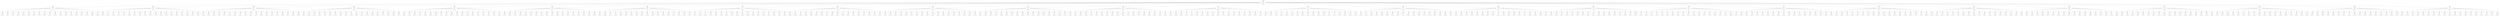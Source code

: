 graph "G" {
  node [
    fontname = "Courier";
  ];
  "3420" [
    label = "Visits: 499\nValue: 473\na . . . a . \n. . b b . a \n. . . . . . \na . . b . a \n. . . . . . \n. b . . a . \n\na: 2 | A: 0 | \nb: 4 | B: 0 | \n\n\nO \"B\" jogou, vez do \"A\":";
  ];
  "3421" [
    label = "Visits: 20\nValue: 1\na . . a . a \n. . . . . a \n. b . b . . \na . . b . a \n. . . . . . \n. b . . a . \n\na: 1 | A: 0 | \nb: 4 | B: 0 | \n\n\nO \"A\" jogou, vez do \"B\":";
  ];
  "3422" [
    label = "Visits: 1\nValue: 1\na . . a . a \n. . . . . a \nb . b b . . \n. . . b . a \na . . . . . \n. b . . a . \n\na: 1 | A: 0 | \nb: 3 | B: 0 | \n\n\nO \"B\" jogou, vez do \"A\":";
  ];
  "3423" [
    label = "Visits: 1\nValue: 1\na . b . a a \n. . . . . a \n. b . b . . \na . . b . a \n. . . . . . \n. b . . a . \n\na: 1 | A: 0 | \nb: 3 | B: 0 | \n\n\nO \"B\" jogou, vez do \"A\":";
  ];
  "3424" [
    label = "Visits: 1\nValue: 1\n. . . a . a \nb . . . . a \n. . . b . . \na . b b . a \n. . . . . . \n. b . . a . \n\na: 2 | A: 0 | \nb: 3 | B: 0 | \n\n\nO \"B\" jogou, vez do \"A\":";
  ];
  "3425" [
    label = "Visits: 1\nValue: 1\n. . . a . a \n. b . . . a \n. . . b . . \na b . b . a \n. . . . . . \n. b . . a . \n\na: 2 | A: 0 | \nb: 3 | B: 0 | \n\n\nO \"B\" jogou, vez do \"A\":";
  ];
  "3426" [
    label = "Visits: 1\nValue: 1\na . . a . a \n. . b . . a \n. b . . . . \na . b . b . \n. . . . . . \n. b . . a . \n\na: 2 | A: 0 | \nb: 3 | B: 0 | \n\n\nO \"B\" jogou, vez do \"A\":";
  ];
  "3427" [
    label = "Visits: 1\nValue: 1\na . . a . a \nb . . . b a \n. . . . . . \na . b . b a \n. . . . . . \n. b . . a . \n\na: 1 | A: 0 | \nb: 3 | B: 0 | \n\n\nO \"B\" jogou, vez do \"A\":";
  ];
  "3428" [
    label = "Visits: 1\nValue: 1\na . . . . a \n. . . . . a \n. b . . . . \na . . . . a \n. . . . . . \n. b . . a . \n\na: 2 | A: 0 | \nb: 3 | B: 3 | \n\n\nO \"B\" jogou, vez do \"A\":";
  ];
  "3429" [
    label = "Visits: 1\nValue: 1\na . a . b . \n. . . . . . \n. b . b . . \na . . b . a \n. . . . . . \n. b . . a . \n\na: 3 | A: 0 | \nb: 3 | B: 0 | \n\n\nO \"B\" jogou, vez do \"A\":";
  ];
  "3430" [
    label = "Visits: 1\nValue: 1\na . . a . . \n. . . . . . \n. b . b . . \na . . b . . \n. . . . . b \n. b . . . . \n\na: 2 | A: 3 | \nb: 3 | B: 0 | \n\n\nO \"B\" jogou, vez do \"A\":";
  ];
  "3431" [
    label = "Visits: 1\nValue: 1\na . . a . a \n. . . . . a \na b . b . . \n. . . b . a \nb . . . . . \n. . . . a . \n\na: 1 | A: 0 | \nb: 4 | B: 0 | \n\n\nO \"B\" jogou, vez do \"A\":";
  ];
  "3432" [
    label = "Visits: 1\nValue: 1\na . . a . a \n. . . . . a \nb . b . b . \na . . . . a \n. . . . b . \n. b . . a . \n\na: 1 | A: 0 | \nb: 3 | B: 0 | \n\n\nO \"B\" jogou, vez do \"A\":";
  ];
  "3433" [
    label = "Visits: 1\nValue: 1\na . . a . a \n. . . . . a \n. b . b . . \na . . b . a \n. . . . . . \n. b . a . b \n\na: 1 | A: 0 | \nb: 3 | B: 0 | \n\n\nO \"B\" jogou, vez do \"A\":";
  ];
  "3434" [
    label = "Visits: 1\nValue: 1\na . . a . a \n. . . . . a \n. b . b b . \na . . . . a \n. . b . . . \n. . . . a . \n\na: 1 | A: 0 | \nb: 4 | B: 0 | \n\n\nO \"B\" jogou, vez do \"A\":";
  ];
  "3435" [
    label = "Visits: 1\nValue: 1\na . . a . a \n. . . . . a \n. b . b . . \n. . . b . a \n. b . . . . \n. . . . a . \n\na: 2 | A: 0 | \nb: 4 | B: 0 | \n\n\nO \"B\" jogou, vez do \"A\":";
  ];
  "3436" [
    label = "Visits: 1\nValue: 1\na . . a . a \n. . . . . a \n. b . b . . \na . . b . a \n. . . . . . \nb . b . a . \n\na: 1 | A: 0 | \nb: 3 | B: 0 | \n\n\nO \"B\" jogou, vez do \"A\":";
  ];
  "3437" [
    label = "Visits: 1\nValue: 1\na . . . . a \n. . b . . a \n. b . . . . \na . . b b a \n. . . . . . \n. b . . a . \n\na: 2 | A: 0 | \nb: 3 | B: 0 | \n\n\nO \"B\" jogou, vez do \"A\":";
  ];
  "3438" [
    label = "Visits: 1\nValue: 1\na . . a . a \n. b . . . a \n. . . b . . \n. b . b . a \n. . . . . . \n. b . . a . \n\na: 2 | A: 0 | \nb: 3 | B: 0 | \n\n\nO \"B\" jogou, vez do \"A\":";
  ];
  "3439" [
    label = "Visits: 1\nValue: 1\na . . a . a \n. . . . . a \n. b . b . . \na . . b . a \n. . . . . . \nb . b . a . \n\na: 1 | A: 0 | \nb: 3 | B: 0 | \n\n\nO \"B\" jogou, vez do \"A\":";
  ];
  "3440" [
    label = "Visits: 1\nValue: 1\na . . a . a \n. . . . . . \n. b b . b . \na . . . . . \n. . b . . . \n. b . . a . \n\na: 3 | A: 0 | \nb: 3 | B: 0 | \n\n\nO \"B\" jogou, vez do \"A\":";
  ];
  "3441" [
    label = "Visits: 20\nValue: 1\na . . . a . \n. . b b . a \n. . . . . . \na . b . a . \n. . . . . . \n. b . . a . \n\na: 2 | A: 0 | \nb: 4 | B: 0 | \n\n\nO \"A\" jogou, vez do \"B\":";
  ];
  "3442" [
    label = "Visits: 1\nValue: 1\na . . . a . \n. . b b . a \n. . . . . . \na . b a . b \n. . . . . . \n. b . . a . \n\na: 2 | A: 0 | \nb: 3 | B: 0 | \n\n\nO \"B\" jogou, vez do \"A\":";
  ];
  "3443" [
    label = "Visits: 1\nValue: 1\na . . . . . \n. . . . . . \n. . . . . . \na . b . a . \n. . . . . . \n. b . . a . \n\na: 4 | A: 0 | \nb: 3 | B: 3 | \n\n\nO \"B\" jogou, vez do \"A\":";
  ];
  "3444" [
    label = "Visits: 1\nValue: 1\na . . . a . \n. . b b . a \n. . b . . . \na . . . a . \n. . b . . . \n. . . . a . \n\na: 2 | A: 0 | \nb: 4 | B: 0 | \n\n\nO \"B\" jogou, vez do \"A\":";
  ];
  "3445" [
    label = "Visits: 1\nValue: 1\na . . b a . \n. . . b . a \n. b . . . . \n. . . . a . \n. . . b . . \n. b . . a . \n\na: 3 | A: 0 | \nb: 3 | B: 0 | \n\n\nO \"B\" jogou, vez do \"A\":";
  ];
  "3446" [
    label = "Visits: 1\nValue: 1\na . . . a . \n. . b b . a \n. . . . . . \na . b . a . \n. . . . . . \nb . b . a . \n\na: 2 | A: 0 | \nb: 3 | B: 0 | \n\n\nO \"B\" jogou, vez do \"A\":";
  ];
  "3447" [
    label = "Visits: 1\nValue: 1\n. . . . a . \n. . . . . a \n. . . . . . \na . b . a . \n. . . . . . \n. b . . a . \n\na: 3 | A: 0 | \nb: 3 | B: 3 | \n\n\nO \"B\" jogou, vez do \"A\":";
  ];
  "3448" [
    label = "Visits: 1\nValue: 1\na . . . a . \n. . b b . a \n. b . . . a \na . . . . . \n. . . b . . \n. b . . . . \n\na: 3 | A: 0 | \nb: 3 | B: 0 | \n\n\nO \"B\" jogou, vez do \"A\":";
  ];
  "3449" [
    label = "Visits: 1\nValue: 1\na . . . a . \n. . b b . a \n. . . a . . \na . b . . . \n. . . . . b \n. b . . . . \n\na: 3 | A: 0 | \nb: 3 | B: 0 | \n\n\nO \"B\" jogou, vez do \"A\":";
  ];
  "3450" [
    label = "Visits: 1\nValue: 1\na . . . a . \n. . b b . a \n. . . . . . \na b . b . a \n. . . . . . \n. b . . a . \n\na: 2 | A: 0 | \nb: 3 | B: 0 | \n\n\nO \"B\" jogou, vez do \"A\":";
  ];
  "3451" [
    label = "Visits: 1\nValue: 1\na . b . a . \n. . b . . . \n. . . . b . \na . b . . . \n. . . . a . \n. b . . a . \n\na: 3 | A: 0 | \nb: 3 | B: 0 | \n\n\nO \"B\" jogou, vez do \"A\":";
  ];
  "3452" [
    label = "Visits: 1\nValue: 1\na . . . a . \n. . b b . a \n. . . . . . \na . b . a . \n. . . . . . \n. b . a . b \n\na: 2 | A: 0 | \nb: 3 | B: 0 | \n\n\nO \"B\" jogou, vez do \"A\":";
  ];
  "3453" [
    label = "Visits: 1\nValue: 1\na . . . a . \n. . b b . a \n. . . . . . \na . b . a . \n. . . . . . \nb . b . a . \n\na: 2 | A: 0 | \nb: 3 | B: 0 | \n\n\nO \"B\" jogou, vez do \"A\":";
  ];
  "3454" [
    label = "Visits: 1\nValue: 1\na . . . a . \n. . b b . a \n. . . . . . \na . b . a . \n. . . . . . \n. b . b . a \n\na: 2 | A: 0 | \nb: 3 | B: 0 | \n\n\nO \"B\" jogou, vez do \"A\":";
  ];
  "3455" [
    label = "Visits: 1\nValue: 1\na . . . a . \n. . b b . a \n. . . . a . \na . b . . . \n. . . . b . \n. b . . . . \n\na: 3 | A: 0 | \nb: 3 | B: 0 | \n\n\nO \"B\" jogou, vez do \"A\":";
  ];
  "3456" [
    label = "Visits: 1\nValue: 1\n. b . . a . \n. . . b . a \n. . . b . . \na . b . a . \n. . . . . . \n. b . . a . \n\na: 3 | A: 0 | \nb: 3 | B: 0 | \n\n\nO \"B\" jogou, vez do \"A\":";
  ];
  "3457" [
    label = "Visits: 1\nValue: 1\na . . . a . \n. . b b . a \na . . . . . \n. . b . a . \nb . . . . . \n. . . . a . \n\na: 2 | A: 0 | \nb: 4 | B: 0 | \n\n\nO \"B\" jogou, vez do \"A\":";
  ];
  "3458" [
    label = "Visits: 1\nValue: 1\n. . . . a . \nb . b b . a \n. . . . . . \na . b . a . \n. . . . . . \n. b . . a . \n\na: 3 | A: 0 | \nb: 3 | B: 0 | \n\n\nO \"B\" jogou, vez do \"A\":";
  ];
  "3459" [
    label = "Visits: 1\nValue: 1\na . . . a . \n. . b b . a \nb . . . . . \n. . b . a . \na . . . . . \n. b . . a . \n\na: 2 | A: 0 | \nb: 3 | B: 0 | \n\n\nO \"B\" jogou, vez do \"A\":";
  ];
  "3460" [
    label = "Visits: 1\nValue: 1\na . b . a . \n. . . . . a \n. . b . b . \na . b . a . \n. . . . . . \n. b . . a . \n\na: 2 | A: 0 | \nb: 3 | B: 0 | \n\n\nO \"B\" jogou, vez do \"A\":";
  ];
  "3461" [
    label = "Visits: 20\nValue: 1\na . a . a . \n. . . . . a \n. . b . b . \na . . b . a \n. . . . . . \n. b . . a . \n\na: 1 | A: 0 | \nb: 4 | B: 0 | \n\n\nO \"A\" jogou, vez do \"B\":";
  ];
  "3462" [
    label = "Visits: 1\nValue: 1\na . a . a . \n. . b . . a \n. . . . b . \na . b . b a \n. . . . . . \n. b . . a . \n\na: 1 | A: 0 | \nb: 3 | B: 0 | \n\n\nO \"B\" jogou, vez do \"A\":";
  ];
  "3463" [
    label = "Visits: 1\nValue: 1\n. . a . a . \nb . . . . a \n. . b . b . \na . . b . a \n. . . . . . \n. b . . a . \n\na: 2 | A: 0 | \nb: 3 | B: 0 | \n\n\nO \"B\" jogou, vez do \"A\":";
  ];
  "3464" [
    label = "Visits: 1\nValue: 1\na a . b . a \n. . . . . a \n. . b . b . \na . . b . a \n. . . . . . \n. b . . a . \n\na: 1 | A: 0 | \nb: 3 | B: 0 | \n\n\nO \"B\" jogou, vez do \"A\":";
  ];
  "3465" [
    label = "Visits: 1\nValue: 1\na . a . a . \n. . . . . a \n. . . . . . \na . . . . a \n. . . b . . \n. b . . . . \n\na: 2 | A: 0 | \nb: 3 | B: 3 | \n\n\nO \"B\" jogou, vez do \"A\":";
  ];
  "3466" [
    label = "Visits: 1\nValue: 1\na . a . a a \n. . . . . . \n. . b b . b \na . . b . . \n. . . . . a \n. b . . a . \n\na: 1 | A: 0 | \nb: 3 | B: 0 | \n\n\nO \"B\" jogou, vez do \"A\":";
  ];
  "3467" [
    label = "Visits: 1\nValue: 1\n. . . . a . \n. . . . . a \n. . . . b . \na . . . . a \n. . . . . . \n. b . . a . \n\na: 3 | A: 0 | \nb: 3 | B: 3 | \n\n\nO \"B\" jogou, vez do \"A\":";
  ];
  "3468" [
    label = "Visits: 1\nValue: 1\na . a a . b \n. . . . . . \n. . b . b a \na . . b . a \n. . . . . . \n. b . . a . \n\na: 1 | A: 0 | \nb: 3 | B: 0 | \n\n\nO \"B\" jogou, vez do \"A\":";
  ];
  "3469" [
    label = "Visits: 1\nValue: 1\na . a . a . \n. . . b . a \n. . . . b . \n. b . b . a \n. . . . . . \n. b . . a . \n\na: 2 | A: 0 | \nb: 3 | B: 0 | \n\n\nO \"B\" jogou, vez do \"A\":";
  ];
  "3470" [
    label = "Visits: 1\nValue: 1\na . a . a . \n. . . . . a \n. . . . b . \na . . . . . \n. . . . . . \n. b . . . . \n\na: 3 | A: 0 | \nb: 3 | B: 3 | \n\n\nO \"B\" jogou, vez do \"A\":";
  ];
  "3471" [
    label = "Visits: 1\nValue: 1\na . a . a . \n. . . . . a \n. . b . b a \na . . b . . \n. . . . . b \n. b . . . . \n\na: 2 | A: 0 | \nb: 3 | B: 0 | \n\n\nO \"B\" jogou, vez do \"A\":";
  ];
  "3472" [
    label = "Visits: 1\nValue: 1\na . a . a . \n. . . . . a \n. b . b . b \na . . . . a \n. . . b . . \n. b . . a . \n\na: 1 | A: 0 | \nb: 3 | B: 0 | \n\n\nO \"B\" jogou, vez do \"A\":";
  ];
  "3473" [
    label = "Visits: 1\nValue: 1\na . . . . . \n. . . b . a \n. . . . b . \na b . b . a \n. . . . . . \n. b . . a . \n\na: 3 | A: 0 | \nb: 3 | B: 0 | \n\n\nO \"B\" jogou, vez do \"A\":";
  ];
  "3474" [
    label = "Visits: 1\nValue: 1\na . a . a . \n. . . . . a \nb . b . b . \n. . . b . a \na . . . . . \n. b . . a . \n\na: 1 | A: 0 | \nb: 3 | B: 0 | \n\n\nO \"B\" jogou, vez do \"A\":";
  ];
  "3475" [
    label = "Visits: 1\nValue: 1\na . a . a . \n. . . . . a \na . b . b . \n. . . b . a \nb . . . . . \n. . . . a . \n\na: 1 | A: 0 | \nb: 4 | B: 0 | \n\n\nO \"B\" jogou, vez do \"A\":";
  ];
  "3476" [
    label = "Visits: 1\nValue: 1\na . a . a . \n. . . . b a \n. . b . . . \na . b . b . \n. . . . . . \n. b . . a . \n\na: 2 | A: 0 | \nb: 3 | B: 0 | \n\n\nO \"B\" jogou, vez do \"A\":";
  ];
  "3477" [
    label = "Visits: 1\nValue: 1\na . a . a . \n. . . . . a \n. . b . b . \na . . b . a \n. . . . . . \nb . b . a . \n\na: 1 | A: 0 | \nb: 3 | B: 0 | \n\n\nO \"B\" jogou, vez do \"A\":";
  ];
  "3478" [
    label = "Visits: 1\nValue: 1\n. b . a a . \n. . . . . a \n. . b . b . \na . . b . a \n. . . . . . \n. b . . a . \n\na: 2 | A: 0 | \nb: 3 | B: 0 | \n\n\nO \"B\" jogou, vez do \"A\":";
  ];
  "3479" [
    label = "Visits: 1\nValue: 1\na . a . a . \n. . . . . a \n. b . b b . \n. . . b . a \n. . . . . . \n. b . . a . \n\na: 2 | A: 0 | \nb: 3 | B: 0 | \n\n\nO \"B\" jogou, vez do \"A\":";
  ];
  "3480" [
    label = "Visits: 1\nValue: 1\na . a . a . \n. . . . . a \n. . b . b . \na . . b . a \n. . . . . . \n. b . b . a \n\na: 1 | A: 0 | \nb: 3 | B: 0 | \n\n\nO \"B\" jogou, vez do \"A\":";
  ];
  "3481" [
    label = "Visits: 20\nValue: 1\na . . . a . \n. . b b . a \na . . . . . \n. . . b . a \na . . . . . \n. b . . a . \n\na: 1 | A: 0 | \nb: 4 | B: 0 | \n\n\nO \"A\" jogou, vez do \"B\":";
  ];
  "3482" [
    label = "Visits: 1\nValue: 1\na . . . a . \n. . b b . a \na . . . . . \n. . . b . a \na . . . . . \n. b . a . b \n\na: 1 | A: 0 | \nb: 3 | B: 0 | \n\n\nO \"B\" jogou, vez do \"A\":";
  ];
  "3483" [
    label = "Visits: 1\nValue: 1\na . . . a . \n. . b b . a \na . . . . . \na . . b . a \n. . . . . . \nb . b . a . \n\na: 1 | A: 0 | \nb: 3 | B: 0 | \n\n\nO \"B\" jogou, vez do \"A\":";
  ];
  "3484" [
    label = "Visits: 1\nValue: 1\na . . . a . \n. . b b . a \na . . . . . \n. . . b . a \n. b . . . . \n. . . . a . \n\na: 2 | A: 0 | \nb: 4 | B: 0 | \n\n\nO \"B\" jogou, vez do \"A\":";
  ];
  "3485" [
    label = "Visits: 1\nValue: 1\na . . . a . \n. . b b . a \na . . . . . \n. . . b . a \na . . . . . \nb . b . a . \n\na: 1 | A: 0 | \nb: 3 | B: 0 | \n\n\nO \"B\" jogou, vez do \"A\":";
  ];
  "3486" [
    label = "Visits: 1\nValue: 1\na . . . a a \n. . b b . . \na . . . . b \n. . . b . . \na . . . . a \n. b . . a . \n\na: 1 | A: 0 | \nb: 3 | B: 0 | \n\n\nO \"B\" jogou, vez do \"A\":";
  ];
  "3487" [
    label = "Visits: 1\nValue: 1\na . . . a . \n. . b b . a \na . . b . . \n. . . . . a \na . . b . . \n. b . . . . \n\na: 2 | A: 0 | \nb: 3 | B: 0 | \n\n\nO \"B\" jogou, vez do \"A\":";
  ];
  "3488" [
    label = "Visits: 1\nValue: 1\na . b . a . \n. . . . . a \na . b . b . \n. . . b . a \na . . . . . \n. b . . a . \n\na: 1 | A: 0 | \nb: 3 | B: 0 | \n\n\nO \"B\" jogou, vez do \"A\":";
  ];
  "3489" [
    label = "Visits: 1\nValue: 1\n. . . . a . \nb . b b . a \n. . . . . . \na . . b . a \na . . . . . \n. b . . a . \n\na: 2 | A: 0 | \nb: 3 | B: 0 | \n\n\nO \"B\" jogou, vez do \"A\":";
  ];
  "3490" [
    label = "Visits: 1\nValue: 1\na . . b a . \n. . . b . a \n. b . . . . \n. . . b . a \na . . . . . \n. b . . a . \n\na: 2 | A: 0 | \nb: 3 | B: 0 | \n\n\nO \"B\" jogou, vez do \"A\":";
  ];
  "3491" [
    label = "Visits: 1\nValue: 1\na . . . . . \n. . . . . . \na . . . . . \n. . . b . a \na . . . . . \n. b . . a . \n\na: 3 | A: 0 | \nb: 3 | B: 3 | \n\n\nO \"B\" jogou, vez do \"A\":";
  ];
  "3492" [
    label = "Visits: 1\nValue: 1\na . b . a . \n. . b . . . \na . . . b . \n. . . . . . \na . b . . . \n. b . . a . \n\na: 3 | A: 0 | \nb: 3 | B: 0 | \n\n\nO \"B\" jogou, vez do \"A\":";
  ];
  "3493" [
    label = "Visits: 1\nValue: 1\n. b . . a . \n. . . . . a \na . . . . . \n. . . . . a \na . . . . . \n. b . . a . \n\na: 2 | A: 0 | \nb: 3 | B: 3 | \n\n\nO \"B\" jogou, vez do \"A\":";
  ];
  "3494" [
    label = "Visits: 1\nValue: 1\na . . b . a \n. . . . . a \na b . b . . \n. . . b . a \na . . . . . \n. b . . a . \n\na: 1 | A: 0 | \nb: 3 | B: 0 | \n\n\nO \"B\" jogou, vez do \"A\":";
  ];
  "3495" [
    label = "Visits: 1\nValue: 1\na . . . a . \n. . b b . a \na . . . . a \n. . . b . . \na . . . . b \n. b . . . . \n\na: 2 | A: 0 | \nb: 3 | B: 0 | \n\n\nO \"B\" jogou, vez do \"A\":";
  ];
  "3496" [
    label = "Visits: 1\nValue: 1\na . . . a . \n. . b b . a \na . . . . . \n. . b . b . \na . . . . . \n. b . . a . \n\na: 2 | A: 0 | \nb: 3 | B: 0 | \n\n\nO \"B\" jogou, vez do \"A\":";
  ];
  "3497" [
    label = "Visits: 1\nValue: 1\na . . . a . \n. . b b . a \na . . . b . \n. . . . . a \na . b . . . \n. . . . a . \n\na: 1 | A: 0 | \nb: 4 | B: 0 | \n\n\nO \"B\" jogou, vez do \"A\":";
  ];
  "3498" [
    label = "Visits: 1\nValue: 1\na . . . a . \na . b b . a \n. . . . . . \nb . . b . a \n. . . . . . \na b . . a . \n\na: 1 | A: 0 | \nb: 3 | B: 0 | \n\n\nO \"B\" jogou, vez do \"A\":";
  ];
  "3499" [
    label = "Visits: 1\nValue: 1\na . . . a . \n. . b b . a \na . . . . . \n. . b . b a \na . . . . . \n. b . . a . \n\na: 1 | A: 0 | \nb: 3 | B: 0 | \n\n\nO \"B\" jogou, vez do \"A\":";
  ];
  "3500" [
    label = "Visits: 1\nValue: 1\na . . . a . \n. . b b . a \na . . . . . \n. . . b . a \na . . . . . \n. b . b . a \n\na: 1 | A: 0 | \nb: 3 | B: 0 | \n\n\nO \"B\" jogou, vez do \"A\":";
  ];
  "3501" [
    label = "Visits: 20\nValue: 1\na . . . a . \n. . b b . a \n. . . . . . \n. a . b . a \n. . . . . . \n. b . . a . \n\na: 2 | A: 0 | \nb: 4 | B: 0 | \n\n\nO \"A\" jogou, vez do \"B\":";
  ];
  "3502" [
    label = "Visits: 1\nValue: 1\na . . . a a \n. . b b . . \n. . . . . b \n. a . b . . \n. . . . . a \n. b . . a . \n\na: 2 | A: 0 | \nb: 3 | B: 0 | \n\n\nO \"B\" jogou, vez do \"A\":";
  ];
  "3503" [
    label = "Visits: 1\nValue: 1\na . b . a . \n. . . . . a \n. . b . b . \n. a . b . a \n. . . . . . \n. b . . a . \n\na: 2 | A: 0 | \nb: 3 | B: 0 | \n\n\nO \"B\" jogou, vez do \"A\":";
  ];
  "3504" [
    label = "Visits: 1\nValue: 1\na . . . a . \n. . b b . a \n. . . . . . \n. a . b . a \n. . . . . . \n. b . b . a \n\na: 2 | A: 0 | \nb: 3 | B: 0 | \n\n\nO \"B\" jogou, vez do \"A\":";
  ];
  "3505" [
    label = "Visits: 1\nValue: 1\na . . . a . \n. . b b . a \nb . . . . . \n. . . b . a \n. . a . . . \n. b . . a . \n\na: 2 | A: 0 | \nb: 3 | B: 0 | \n\n\nO \"B\" jogou, vez do \"A\":";
  ];
  "3506" [
    label = "Visits: 1\nValue: 1\na . . . a . \n. . b b . a \na . . . b . \n. . . . . a \n. . b . . . \n. . . . a . \n\na: 2 | A: 0 | \nb: 4 | B: 0 | \n\n\nO \"B\" jogou, vez do \"A\":";
  ];
  "3507" [
    label = "Visits: 1\nValue: 1\na . . . a . \n. . b b . a \n. . . . . . \nb . a b . a \n. . . . . . \n. b . . a . \n\na: 2 | A: 0 | \nb: 3 | B: 0 | \n\n\nO \"B\" jogou, vez do \"A\":";
  ];
  "3508" [
    label = "Visits: 1\nValue: 1\na . . b . a \n. . . . . a \n. b . b . . \n. a . b . a \n. . . . . . \n. b . . a . \n\na: 2 | A: 0 | \nb: 3 | B: 0 | \n\n\nO \"B\" jogou, vez do \"A\":";
  ];
  "3509" [
    label = "Visits: 1\nValue: 1\na . . . a . \n. . b b . a \n. a . . . . \n. . . b . a \n. b . . . . \n. . . . a . \n\na: 2 | A: 0 | \nb: 4 | B: 0 | \n\n\nO \"B\" jogou, vez do \"A\":";
  ];
  "3510" [
    label = "Visits: 1\nValue: 1\na . . . a . \n. . b b . a \n. . . . . . \n. a . b . a \n. . . . . . \nb . b . a . \n\na: 2 | A: 0 | \nb: 3 | B: 0 | \n\n\nO \"B\" jogou, vez do \"A\":";
  ];
  "3511" [
    label = "Visits: 1\nValue: 1\na . . . a . \n. . b b . a \n. . . . . . \n. a . b . a \n. . . . . . \n. b . a . b \n\na: 2 | A: 0 | \nb: 3 | B: 0 | \n\n\nO \"B\" jogou, vez do \"A\":";
  ];
  "3512" [
    label = "Visits: 1\nValue: 1\na . . . a . \n. . b b . a \n. . . . . . \na . b . b a \n. . . . . . \n. b . . a . \n\na: 2 | A: 0 | \nb: 3 | B: 0 | \n\n\nO \"B\" jogou, vez do \"A\":";
  ];
  "3513" [
    label = "Visits: 1\nValue: 1\na b . b a . \n. . . . . a \n. . . b . . \n. a . . . a \n. . . b . . \n. b . . a . \n\na: 2 | A: 0 | \nb: 3 | B: 0 | \n\n\nO \"B\" jogou, vez do \"A\":";
  ];
  "3514" [
    label = "Visits: 1\nValue: 1\na . b . a . \n. . . b . a \n. . b . . . \n. . . . . a \na . . . b . \n. b . . a . \n\na: 2 | A: 0 | \nb: 3 | B: 0 | \n\n\nO \"B\" jogou, vez do \"A\":";
  ];
  "3515" [
    label = "Visits: 1\nValue: 1\n. . . . a . \nb . b b . a \n. . . . . . \n. a . b . a \n. . . . . . \n. b . . a . \n\na: 3 | A: 0 | \nb: 3 | B: 0 | \n\n\nO \"B\" jogou, vez do \"A\":";
  ];
  "3516" [
    label = "Visits: 1\nValue: 1\na . b . a . \n. . b . . . \n. . . . b . \n. a . . . . \n. . b . . . \n. b . . a . \n\na: 4 | A: 0 | \nb: 3 | B: 0 | \n\n\nO \"B\" jogou, vez do \"A\":";
  ];
  "3517" [
    label = "Visits: 1\nValue: 1\na . . . a . \n. . b b . a \n. . . . . . \n. a b . b . \n. . . . . . \n. b . . a . \n\na: 3 | A: 0 | \nb: 3 | B: 0 | \n\n\nO \"B\" jogou, vez do \"A\":";
  ];
  "3518" [
    label = "Visits: 1\nValue: 1\na . . . a . \n. . b b . a \n. . b . . . \n. a . . . . \n. . . . b . \n. b . . . . \n\na: 4 | A: 0 | \nb: 3 | B: 0 | \n\n\nO \"B\" jogou, vez do \"A\":";
  ];
  "3519" [
    label = "Visits: 1\nValue: 1\na . . b a . \n. . . b . a \n. b . . . . \n. . . b . a \n. a . . . . \n. b . . a . \n\na: 2 | A: 0 | \nb: 3 | B: 0 | \n\n\nO \"B\" jogou, vez do \"A\":";
  ];
  "3520" [
    label = "Visits: 1\nValue: 1\n. b . . a . \n. . . . . a \n. . . . . . \n. a . . . a \n. . . . . . \n. b . . a . \n\na: 3 | A: 0 | \nb: 3 | B: 3 | \n\n\nO \"B\" jogou, vez do \"A\":";
  ];
  "3521" [
    label = "Visits: 19\nValue: 1\na b . b a . \n. . . . . a \n. . . a . . \na . . . . a \n. . . b . . \n. b . . a . \n\na: 1 | A: 0 | \nb: 4 | B: 0 | \n\n\nO \"A\" jogou, vez do \"B\":";
  ];
  "3522" [
    label = "Visits: 1\nValue: 1\na b . b a . \n. . . . . a \n. . . a . . \na . . . b a \n. . . . . . \nb . b . a . \n\na: 1 | A: 0 | \nb: 3 | B: 0 | \n\n\nO \"B\" jogou, vez do \"A\":";
  ];
  "3523" [
    label = "Visits: 1\nValue: 1\na b . b a . \n. . . . . a \n. b . a . . \n. . . . . a \n. . . b . . \n. b . . a . \n\na: 2 | A: 0 | \nb: 3 | B: 0 | \n\n\nO \"B\" jogou, vez do \"A\":";
  ];
  "3524" [
    label = "Visits: 1\nValue: 1\na b . b a . \n. . . . . . \n. . a . b . \na . . . . . \n. . . b . . \n. b . . a . \n\na: 3 | A: 0 | \nb: 3 | B: 0 | \n\n\nO \"B\" jogou, vez do \"A\":";
  ];
  "3525" [
    label = "Visits: 1\nValue: 1\na b . b a . \n. . . . a a \n. . . . . . \na . b . . a \n. . . b . . \n. b . . a . \n\na: 1 | A: 0 | \nb: 3 | B: 0 | \n\n\nO \"B\" jogou, vez do \"A\":";
  ];
  "3526" [
    label = "Visits: 1\nValue: 1\na . . . a . \n. . b . . a \n. . . . . . \na . . . a a \n. . . b . . \n. b . . a . \n\na: 1 | A: 0 | \nb: 5 | B: 0 | \n\n\nO \"B\" jogou, vez do \"A\":";
  ];
  "3527" [
    label = "Visits: 1\nValue: 1\na b . b a . \n. . . . . a \n. . . a . . \na . . . . a \n. . b . b . \n. . . . a . \n\na: 1 | A: 0 | \nb: 4 | B: 0 | \n\n\nO \"B\" jogou, vez do \"A\":";
  ];
  "3528" [
    label = "Visits: 1\nValue: 1\na b . b a . \n. . . . . a \n. . . a . a \na . . . . . \n. . . b . b \n. b . . . . \n\na: 2 | A: 0 | \nb: 3 | B: 0 | \n\n\nO \"B\" jogou, vez do \"A\":";
  ];
  "3529" [
    label = "Visits: 1\nValue: 1\na b . . . . \n. . . . b . \n. . . . . . \na . a . . a \n. . . b . . \n. b . . a . \n\na: 3 | A: 0 | \nb: 4 | B: 0 | \n\n\nO \"B\" jogou, vez do \"A\":";
  ];
  "3530" [
    label = "Visits: 1\nValue: 1\na b . b a . \n. . . . . a \n. . . a . . \na . . . . a \n. . . b . . \n. b . a . b \n\na: 1 | A: 0 | \nb: 3 | B: 0 | \n\n\nO \"B\" jogou, vez do \"A\":";
  ];
  "3531" [
    label = "Visits: 1\nValue: 1\na b . b a a \n. . . . . . \n. . . a . b \na . . . . . \n. . . b . a \n. b . . a . \n\na: 1 | A: 0 | \nb: 3 | B: 0 | \n\n\nO \"B\" jogou, vez do \"A\":";
  ];
  "3532" [
    label = "Visits: 1\nValue: 1\na b . b a b \n. . . . . . \n. . . a . a \na . . . . a \n. . . b . . \n. b . . a . \n\na: 1 | A: 0 | \nb: 3 | B: 0 | \n\n\nO \"B\" jogou, vez do \"A\":";
  ];
  "3533" [
    label = "Visits: 1\nValue: 1\na . . . a . \n. . . . . a \n. . . a . . \na . . . . a \n. . . b . . \n. b . . a . \n\na: 1 | A: 0 | \nb: 3 | B: 3 | \n\n\nO \"B\" jogou, vez do \"A\":";
  ];
  "3534" [
    label = "Visits: 1\nValue: 1\na b . b a . \n. . . . . a \n. . . a . . \na . . . . . \n. . b . b . \n. b . . . . \n\na: 3 | A: 0 | \nb: 3 | B: 0 | \n\n\nO \"B\" jogou, vez do \"A\":";
  ];
  "3535" [
    label = "Visits: 1\nValue: 1\na b . b a . \n. . . . . a \n. . . a . . \na . . b . a \n. . . . . . \n. b . b . a \n\na: 1 | A: 0 | \nb: 3 | B: 0 | \n\n\nO \"B\" jogou, vez do \"A\":";
  ];
  "3536" [
    label = "Visits: 1\nValue: 1\n. . . b a . \nb . . . . a \n. . . a . . \na . . . . a \n. . . b . . \n. b . . a . \n\na: 2 | A: 0 | \nb: 4 | B: 0 | \n\n\nO \"B\" jogou, vez do \"A\":";
  ];
  "3537" [
    label = "Visits: 1\nValue: 1\na b . b a . \n. . . . . a \na . . a . . \n. . . . . a \nb . . b . . \n. . . . a . \n\na: 1 | A: 0 | \nb: 4 | B: 0 | \n\n\nO \"B\" jogou, vez do \"A\":";
  ];
  "3538" [
    label = "Visits: 1\nValue: 1\na b . b a . \n. . . . . a \n. . . a . . \na . . . . a \n. . . b . . \nb . b . a . \n\na: 1 | A: 0 | \nb: 3 | B: 0 | \n\n\nO \"B\" jogou, vez do \"A\":";
  ];
  "3539" [
    label = "Visits: 1\nValue: 1\na b . b a . \n. . . . . a \n. . . a . . \n. . . . . a \n. b . b . . \n. . . . a . \n\na: 2 | A: 0 | \nb: 4 | B: 0 | \n\n\nO \"B\" jogou, vez do \"A\":";
  ];
  "3540" [
    label = "Visits: 19\nValue: 1\na . . . a . \n. . b b . a \n. . . . . . \na . . b . a \n. . . . . . \na . b . a . \n\na: 1 | A: 0 | \nb: 4 | B: 0 | \n\n\nO \"A\" jogou, vez do \"B\":";
  ];
  "3541" [
    label = "Visits: 1\nValue: 1\na . . b . a \n. . . . . a \n. b . b . . \na . . b . a \n. . . . . . \na . b . a . \n\na: 1 | A: 0 | \nb: 3 | B: 0 | \n\n\nO \"B\" jogou, vez do \"A\":";
  ];
  "3542" [
    label = "Visits: 1\nValue: 1\na . . . a . \n. . b b . a \n. . . . . . \na . . b . a \n. . . . . . \na . b a . b \n\na: 1 | A: 0 | \nb: 3 | B: 0 | \n\n\nO \"B\" jogou, vez do \"A\":";
  ];
  "3543" [
    label = "Visits: 1\nValue: 1\na . . . a . \n. . b b . a \na . . . . . \n. . . b . a \nb . . . . . \n. . b . a . \n\na: 2 | A: 0 | \nb: 3 | B: 0 | \n\n\nO \"B\" jogou, vez do \"A\":";
  ];
  "3544" [
    label = "Visits: 1\nValue: 1\na . . . a . \n. . b b . a \n. . . . . . \n. b . b . a \n. . . . . . \na . b . a . \n\na: 2 | A: 0 | \nb: 3 | B: 0 | \n\n\nO \"B\" jogou, vez do \"A\":";
  ];
  "3545" [
    label = "Visits: 1\nValue: 1\na . . . a . \n. . b b . a \n. . b . . . \na . . . . . \n. . . . b . \na . b . . . \n\na: 3 | A: 0 | \nb: 3 | B: 0 | \n\n\nO \"B\" jogou, vez do \"A\":";
  ];
  "3546" [
    label = "Visits: 1\nValue: 1\na b . b a . \n. . . . . a \n. . . b . . \na . . . . a \n. . . b . . \na . b . a . \n\na: 1 | A: 0 | \nb: 3 | B: 0 | \n\n\nO \"B\" jogou, vez do \"A\":";
  ];
  "3547" [
    label = "Visits: 1\nValue: 1\n. b . . a . \n. . . . . a \n. . . . . . \na . . . . a \n. . . . . . \na . b . a . \n\na: 2 | A: 0 | \nb: 3 | B: 3 | \n\n\nO \"B\" jogou, vez do \"A\":";
  ];
  "3548" [
    label = "Visits: 1\nValue: 1\n. . . . a . \nb . b b . a \n. . . . . . \na . . b . a \n. . . . . . \na . b . a . \n\na: 2 | A: 0 | \nb: 3 | B: 0 | \n\n\nO \"B\" jogou, vez do \"A\":";
  ];
  "3549" [
    label = "Visits: 1\nValue: 1\na . b . a . \n. . . b . a \n. . b . . . \na . . . . a \n. . . . b . \na . b . a . \n\na: 1 | A: 0 | \nb: 3 | B: 0 | \n\n\nO \"B\" jogou, vez do \"A\":";
  ];
  "3550" [
    label = "Visits: 1\nValue: 1\na . . . a . \n. . b b . a \n. . . . . a \na . . b . . \n. . . . . b \na . b . . . \n\na: 2 | A: 0 | \nb: 3 | B: 0 | \n\n\nO \"B\" jogou, vez do \"A\":";
  ];
  "3551" [
    label = "Visits: 1\nValue: 1\na . . . a . \n. . b b . a \n. . . . . . \na . b . b a \n. . . . . . \na . b . a . \n\na: 1 | A: 0 | \nb: 3 | B: 0 | \n\n\nO \"B\" jogou, vez do \"A\":";
  ];
  "3552" [
    label = "Visits: 1\nValue: 1\na . . b a . \n. . . b . a \n. b . . . . \n. . . b . a \n. . . . . . \na . b . a . \n\na: 2 | A: 0 | \nb: 3 | B: 0 | \n\n\nO \"B\" jogou, vez do \"A\":";
  ];
  "3553" [
    label = "Visits: 1\nValue: 1\na . . . a a \n. . b b . . \n. . . . . b \na . . b . . \n. . . . . a \na . b . a . \n\na: 1 | A: 0 | \nb: 3 | B: 0 | \n\n\nO \"B\" jogou, vez do \"A\":";
  ];
  "3554" [
    label = "Visits: 1\nValue: 1\na . . . a . \n. . b b . a \n. . . . . . \na . . b . a \n. . . . . . \n. b . b a . \n\na: 2 | A: 0 | \nb: 3 | B: 0 | \n\n\nO \"B\" jogou, vez do \"A\":";
  ];
  "3555" [
    label = "Visits: 1\nValue: 1\n. . . . a . \n. . . . . a \n. . . . . . \na . . b . a \n. . . . . . \na . b . a . \n\na: 2 | A: 0 | \nb: 3 | B: 3 | \n\n\nO \"B\" jogou, vez do \"A\":";
  ];
  "3556" [
    label = "Visits: 1\nValue: 1\na . . . a . \n. . b b . a \n. . . b . . \na . . . . a \n. . . b . . \na . . . . . \n\na: 2 | A: 0 | \nb: 4 | B: 0 | \n\n\nO \"B\" jogou, vez do \"A\":";
  ];
  "3557" [
    label = "Visits: 1\nValue: 1\na . . a . b \n. . b b . . \n. . . . . a \na . . b . a \n. . . . . . \na . b . a . \n\na: 1 | A: 0 | \nb: 3 | B: 0 | \n\n\nO \"B\" jogou, vez do \"A\":";
  ];
  "3558" [
    label = "Visits: 1\nValue: 1\na . . . a . \n. . b b . a \n. . . . . . \na . . b . a \n. . . . . . \na b . b . a \n\na: 1 | A: 0 | \nb: 3 | B: 0 | \n\n\nO \"B\" jogou, vez do \"A\":";
  ];
  "3559" [
    label = "Visits: 19\nValue: 1\na . . . a . \n. . b b . a \n. . b . . . \na . . . . . \n. . . . a . \n. b . . . . \n\na: 3 | A: 0 | \nb: 4 | B: 0 | \n\n\nO \"A\" jogou, vez do \"B\":";
  ];
  "3560" [
    label = "Visits: 1\nValue: 1\na . . . . . \n. . . . . . \n. . b . . . \na . . . . . \n. . . . a . \n. b . . . . \n\na: 5 | A: 0 | \nb: 3 | B: 3 | \n\n\nO \"B\" jogou, vez do \"A\":";
  ];
  "3561" [
    label = "Visits: 1\nValue: 1\na . . . a . \n. . . . . a \n. . . . . . \na . . b . . \n. . . . . . \n. b . . . a \n\na: 3 | A: 0 | \nb: 3 | B: 3 | \n\n\nO \"B\" jogou, vez do \"A\":";
  ];
  "3562" [
    label = "Visits: 1\nValue: 1\na . . . a . \n. . b . . a \n. . . . . . \n. . . . . . \n. . . . a . \n. b . . . . \n\na: 4 | A: 0 | \nb: 3 | B: 3 | \n\n\nO \"B\" jogou, vez do \"A\":";
  ];
  "3563" [
    label = "Visits: 1\nValue: 1\na . . . a . \n. . b b . a \n. . b . . . \na . . . . . \n. . . a . b \n. b . . . . \n\na: 3 | A: 0 | \nb: 3 | B: 0 | \n\n\nO \"B\" jogou, vez do \"A\":";
  ];
  "3564" [
    label = "Visits: 1\nValue: 1\na . . . a . \n. . b b . a \n. . b . . . \na . . . . b \n. . . . . . \n. b . a . . \n\na: 3 | A: 0 | \nb: 3 | B: 0 | \n\n\nO \"B\" jogou, vez do \"A\":";
  ];
  "3565" [
    label = "Visits: 1\nValue: 1\n. b . . a . \n. . . b . a \n. . b b . . \na . . . . . \n. . . . a . \n. b . . . . \n\na: 4 | A: 0 | \nb: 3 | B: 0 | \n\n\nO \"B\" jogou, vez do \"A\":";
  ];
  "3566" [
    label = "Visits: 1\nValue: 1\na . . . a . \n. . . . . . \n. . . . b . \na . . . . . \n. . . . a . \n. b . . . . \n\na: 4 | A: 0 | \nb: 3 | B: 3 | \n\n\nO \"B\" jogou, vez do \"A\":";
  ];
  "3567" [
    label = "Visits: 1\nValue: 1\na . . a . b \n. . b b . . \n. . b . . a \na . . . . . \n. . . . a . \n. b . . . . \n\na: 3 | A: 0 | \nb: 3 | B: 0 | \n\n\nO \"B\" jogou, vez do \"A\":";
  ];
  "3568" [
    label = "Visits: 1\nValue: 1\na . . . a . \n. . b b . a \n. . b . . . \na . . . b . \n. . . . . . \n. b . . a . \n\na: 3 | A: 0 | \nb: 3 | B: 0 | \n\n\nO \"B\" jogou, vez do \"A\":";
  ];
  "3569" [
    label = "Visits: 1\nValue: 1\na . . . a . \n. . b b . a \nb . b . . . \n. . . . . . \na . . . a . \n. b . . . . \n\na: 3 | A: 0 | \nb: 3 | B: 0 | \n\n\nO \"B\" jogou, vez do \"A\":";
  ];
  "3570" [
    label = "Visits: 1\nValue: 1\na . . b . a \n. . . . . a \n. . . . . . \na . . . . . \n. . . . a . \n. b . . . . \n\na: 3 | A: 0 | \nb: 3 | B: 3 | \n\n\nO \"B\" jogou, vez do \"A\":";
  ];
  "3571" [
    label = "Visits: 1\nValue: 1\n. . . . a . \n. . . . . a \n. . . . . . \na . . b . . \n. . . . a . \n. b . . . . \n\na: 4 | A: 0 | \nb: 3 | B: 3 | \n\n\nO \"B\" jogou, vez do \"A\":";
  ];
  "3572" [
    label = "Visits: 1\nValue: 1\na . . . a . \n. . b b . a \n. . b . . . \na . . a . . \n. . . . . . \n. b . . . b \n\na: 3 | A: 0 | \nb: 3 | B: 0 | \n\n\nO \"B\" jogou, vez do \"A\":";
  ];
  "3573" [
    label = "Visits: 1\nValue: 1\na . . . a . \n. . . b . a \n. . . . . . \na . . . . . \n. . . . a . \n. b . . . . \n\na: 3 | A: 0 | \nb: 3 | B: 3 | \n\n\nO \"B\" jogou, vez do \"A\":";
  ];
  "3574" [
    label = "Visits: 1\nValue: 1\na . . . a . \n. . . . . a \n. b . . . . \n. . . . . . \n. . . . a . \n. b . . . . \n\na: 4 | A: 0 | \nb: 3 | B: 3 | \n\n\nO \"B\" jogou, vez do \"A\":";
  ];
  "3575" [
    label = "Visits: 1\nValue: 1\na . . . a . \n. . b b . a \n. . b . . . \na . . . . a \n. . . . . . \n. b . b . . \n\na: 3 | A: 0 | \nb: 3 | B: 0 | \n\n\nO \"B\" jogou, vez do \"A\":";
  ];
  "3576" [
    label = "Visits: 1\nValue: 1\n. . . . a . \nb . b b . a \n. . b . . . \na . . . . . \n. . . . a . \n. b . . . . \n\na: 4 | A: 0 | \nb: 3 | B: 0 | \n\n\nO \"B\" jogou, vez do \"A\":";
  ];
  "3577" [
    label = "Visits: 1\nValue: 1\na . . . a . \n. . b b . a \n. . b . . . \na . . . . . \n. . . b . a \n. b . . . . \n\na: 3 | A: 0 | \nb: 3 | B: 0 | \n\n\nO \"B\" jogou, vez do \"A\":";
  ];
  "3578" [
    label = "Visits: 19\nValue: 1\na . . . a . \n. . b b . a \n. . . . . . \na . . b . a \n. . . . . . \n. b . a . a \n\na: 1 | A: 0 | \nb: 4 | B: 0 | \n\n\nO \"A\" jogou, vez do \"B\":";
  ];
  "3579" [
    label = "Visits: 1\nValue: 1\na . b . a . \n. . . b . a \n. . b . . . \na . . . . a \n. . . . b . \n. b . a . a \n\na: 1 | A: 0 | \nb: 3 | B: 0 | \n\n\nO \"B\" jogou, vez do \"A\":";
  ];
  "3580" [
    label = "Visits: 1\nValue: 1\na . . . a . \n. . b b . a \n. . b . . . \na . . . . . \n. . . . b . \n. b . . . . \n\na: 4 | A: 0 | \nb: 3 | B: 0 | \n\n\nO \"B\" jogou, vez do \"A\":";
  ];
  "3581" [
    label = "Visits: 1\nValue: 1\n. . . . a . \n. . . . . a \n. . . . . . \na . . b . a \n. . . . . . \n. b . a . a \n\na: 2 | A: 0 | \nb: 3 | B: 3 | \n\n\nO \"B\" jogou, vez do \"A\":";
  ];
  "3582" [
    label = "Visits: 1\nValue: 1\na . . . a . \n. . b b . a \n. . . . . . \na . . b . a \n. . . . . . \nb . b . a a \n\na: 1 | A: 0 | \nb: 3 | B: 0 | \n\n\nO \"B\" jogou, vez do \"A\":";
  ];
  "3583" [
    label = "Visits: 1\nValue: 1\na . . b . a \n. . . . . a \n. b . b . . \na . . b . a \n. . . . . . \n. b . a . a \n\na: 1 | A: 0 | \nb: 3 | B: 0 | \n\n\nO \"B\" jogou, vez do \"A\":";
  ];
  "3584" [
    label = "Visits: 1\nValue: 1\na . . . a . \n. . b b . a \n. . . . . . \na . . b . a \n. . . . . . \nb . b a . a \n\na: 1 | A: 0 | \nb: 3 | B: 0 | \n\n\nO \"B\" jogou, vez do \"A\":";
  ];
  "3585" [
    label = "Visits: 1\nValue: 1\na . . . a . \n. . b b . a \n. . . b . . \na . . . . a \n. . . b . . \n. b . . . a \n\na: 2 | A: 0 | \nb: 3 | B: 0 | \n\n\nO \"B\" jogou, vez do \"A\":";
  ];
  "3586" [
    label = "Visits: 1\nValue: 1\na . b . a . \n. . b . . . \n. . . . b . \na . . . . . \n. . b . . . \n. b . a . a \n\na: 3 | A: 0 | \nb: 3 | B: 0 | \n\n\nO \"B\" jogou, vez do \"A\":";
  ];
  "3587" [
    label = "Visits: 1\nValue: 1\na . . . a a \n. . b b . . \n. . . . . b \na . . b . . \n. . . . . a \n. b . a . a \n\na: 1 | A: 0 | \nb: 3 | B: 0 | \n\n\nO \"B\" jogou, vez do \"A\":";
  ];
  "3588" [
    label = "Visits: 1\nValue: 1\na . . . a . \n. . b b . a \nb . . . . . \n. . . b . a \na . . . . . \n. b . a . a \n\na: 1 | A: 0 | \nb: 3 | B: 0 | \n\n\nO \"B\" jogou, vez do \"A\":";
  ];
  "3589" [
    label = "Visits: 1\nValue: 1\n. b . . a . \n. . . . . a \n. . . . . . \na . . . . a \n. . . . . . \n. b . a . a \n\na: 2 | A: 0 | \nb: 3 | B: 3 | \n\n\nO \"B\" jogou, vez do \"A\":";
  ];
  "3590" [
    label = "Visits: 1\nValue: 1\na . . . a . \n. . b b . a \n. . . . . . \n. . . b . a \n. b . . . . \n. . . a . a \n\na: 2 | A: 0 | \nb: 4 | B: 0 | \n\n\nO \"B\" jogou, vez do \"A\":";
  ];
  "3591" [
    label = "Visits: 1\nValue: 1\na . . . a . \n. . b b . a \n. . . . . . \na . b . b . \n. . . . . . \n. b . a . a \n\na: 2 | A: 0 | \nb: 3 | B: 0 | \n\n\nO \"B\" jogou, vez do \"A\":";
  ];
  "3592" [
    label = "Visits: 1\nValue: 1\na . . . . . \n. . . . . . \n. . . . . . \na . . b . a \n. . . . . . \n. b . a . a \n\na: 3 | A: 0 | \nb: 3 | B: 3 | \n\n\nO \"B\" jogou, vez do \"A\":";
  ];
  "3593" [
    label = "Visits: 1\nValue: 1\na . . . a . \n. . b b . a \n. . . . b . \na . . . . a \n. . b . . . \n. . . . . a \n\na: 2 | A: 0 | \nb: 4 | B: 0 | \n\n\nO \"B\" jogou, vez do \"A\":";
  ];
  "3594" [
    label = "Visits: 1\nValue: 1\na . b . a . \n. . . . . a \n. . b . b . \na . . b . a \n. . . . . . \n. b . a . a \n\na: 1 | A: 0 | \nb: 3 | B: 0 | \n\n\nO \"B\" jogou, vez do \"A\":";
  ];
  "3595" [
    label = "Visits: 1\nValue: 1\na . . a . b \n. . b b . . \n. . . . . a \na . . b . a \n. . . . . . \n. b . a . a \n\na: 1 | A: 0 | \nb: 3 | B: 0 | \n\n\nO \"B\" jogou, vez do \"A\":";
  ];
  "3596" [
    label = "Visits: 1\nValue: 1\na b . b a . \n. . . . . a \n. . . b . . \na . . . . a \n. . . b . . \n. b . a . a \n\na: 1 | A: 0 | \nb: 3 | B: 0 | \n\n\nO \"B\" jogou, vez do \"A\":";
  ];
  "3597" [
    label = "Visits: 19\nValue: 1\na . . . . . \n. . b b a . \n. . . . . . \na . . b . a \n. . . . . . \n. b . . a . \n\na: 3 | A: 0 | \nb: 4 | B: 0 | \n\n\nO \"A\" jogou, vez do \"B\":";
  ];
  "3598" [
    label = "Visits: 1\nValue: 1\na . b . a . \n. . b . . . \n. . . . b . \na . . . . . \n. . b . . . \n. b . . a . \n\na: 4 | A: 0 | \nb: 3 | B: 0 | \n\n\nO \"B\" jogou, vez do \"A\":";
  ];
  "3599" [
    label = "Visits: 1\nValue: 1\na . . . . . \n. . b b a . \n. . b . . . \na . . . . . \n. . . . b . \n. b . . . . \n\na: 5 | A: 0 | \nb: 3 | B: 0 | \n\n\nO \"B\" jogou, vez do \"A\":";
  ];
  "3600" [
    label = "Visits: 1\nValue: 1\na . b . . . \n. . . . a . \n. . b . b . \na . . b . a \n. . . . . . \n. b . . a . \n\na: 3 | A: 0 | \nb: 3 | B: 0 | \n\n\nO \"B\" jogou, vez do \"A\":";
  ];
  "3601" [
    label = "Visits: 1\nValue: 1\na . . . . . \n. . b b a . \n. . . . . . \n. . . b . a \n. b . . . . \n. . . . a . \n\na: 4 | A: 0 | \nb: 4 | B: 0 | \n\n\nO \"B\" jogou, vez do \"A\":";
  ];
  "3602" [
    label = "Visits: 1\nValue: 1\na . . . . . \n. . b b a . \n. . . . . . \na . . b . a \n. . . . . . \n. b . b . a \n\na: 3 | A: 0 | \nb: 3 | B: 0 | \n\n\nO \"B\" jogou, vez do \"A\":";
  ];
  "3603" [
    label = "Visits: 1\nValue: 1\na . . . . . \n. . b b a . \n. . . . . . \na . b . b . \n. . . . . . \n. b . . a . \n\na: 4 | A: 0 | \nb: 3 | B: 0 | \n\n\nO \"B\" jogou, vez do \"A\":";
  ];
  "3604" [
    label = "Visits: 1\nValue: 1\n. . . . . . \n. . . . a . \n. . . . . . \na . . b . a \n. . . . . . \n. b . . a . \n\na: 4 | A: 0 | \nb: 3 | B: 3 | \n\n\nO \"B\" jogou, vez do \"A\":";
  ];
  "3605" [
    label = "Visits: 1\nValue: 1\na . . . b . \n. . b . . . \n. . b . a . \na . . b . a \n. . . . . . \n. b . . a . \n\na: 3 | A: 0 | \nb: 3 | B: 0 | \n\n\nO \"B\" jogou, vez do \"A\":";
  ];
  "3606" [
    label = "Visits: 1\nValue: 1\na b . b . a \n. . . . . . \n. . . b . . \na . . . . a \n. . . b . . \n. b . . a . \n\na: 3 | A: 0 | \nb: 3 | B: 0 | \n\n\nO \"B\" jogou, vez do \"A\":";
  ];
  "3607" [
    label = "Visits: 1\nValue: 1\na . . . . . \n. . b b a . \n. . . . . . \na . . b . a \n. . . . . . \nb . b . a . \n\na: 3 | A: 0 | \nb: 3 | B: 0 | \n\n\nO \"B\" jogou, vez do \"A\":";
  ];
  "3608" [
    label = "Visits: 1\nValue: 1\n. . . . . . \nb . b b a . \n. . . . . . \na . . b . a \n. . . . . . \n. b . . a . \n\na: 4 | A: 0 | \nb: 3 | B: 0 | \n\n\nO \"B\" jogou, vez do \"A\":";
  ];
  "3609" [
    label = "Visits: 1\nValue: 1\na . . . . . \n. . b b a . \n. . . . . . \na . b . b a \n. . . . . . \n. b . . a . \n\na: 3 | A: 0 | \nb: 3 | B: 0 | \n\n\nO \"B\" jogou, vez do \"A\":";
  ];
  "3610" [
    label = "Visits: 1\nValue: 1\na . b . b . \n. . . . a . \n. . b . . . \na . . . . a \n. . . . b . \n. b . . a . \n\na: 3 | A: 0 | \nb: 3 | B: 0 | \n\n\nO \"B\" jogou, vez do \"A\":";
  ];
  "3611" [
    label = "Visits: 1\nValue: 1\na . . . . . \n. . b b a b \n. . . . . . \na . . b . a \n. . . . . . \n. b . . a . \n\na: 3 | A: 0 | \nb: 3 | B: 0 | \n\n\nO \"B\" jogou, vez do \"A\":";
  ];
  "3612" [
    label = "Visits: 1\nValue: 1\na . . . . . \n. . b b a . \n. . . . b . \na . . . . a \n. . b . . . \n. . . . a . \n\na: 3 | A: 0 | \nb: 4 | B: 0 | \n\n\nO \"B\" jogou, vez do \"A\":";
  ];
  "3613" [
    label = "Visits: 1\nValue: 1\na . . . . . \n. . b b a . \n. . . b . . \na . . . . a \n. . . b . . \n. b . . . . \n\na: 4 | A: 0 | \nb: 3 | B: 0 | \n\n\nO \"B\" jogou, vez do \"A\":";
  ];
  "3614" [
    label = "Visits: 1\nValue: 1\na . . b . . \n. . . . . . \n. b . b . a \na . . b . a \n. . . . . . \n. b . . a . \n\na: 3 | A: 0 | \nb: 3 | B: 0 | \n\n\nO \"B\" jogou, vez do \"A\":";
  ];
  "3615" [
    label = "Visits: 1\nValue: 1\na . . . . . \n. . b b a . \n. . . . . . \n. b . b . a \n. . . . . . \n. b . . a . \n\na: 4 | A: 0 | \nb: 3 | B: 0 | \n\n\nO \"B\" jogou, vez do \"A\":";
  ];
  "3616" [
    label = "Visits: 19\nValue: 1\na . . a . a \n. . b b . . \n. . . . . a \na . . b . a \n. . . . . . \n. b . . a . \n\na: 1 | A: 0 | \nb: 4 | B: 0 | \n\n\nO \"A\" jogou, vez do \"B\":";
  ];
  "3617" [
    label = "Visits: 1\nValue: 1\na . b a . a \n. . b . . . \n. . . . b . \na . . . . . \n. . b . . . \n. b . . a . \n\na: 3 | A: 0 | \nb: 3 | B: 0 | \n\n\nO \"B\" jogou, vez do \"A\":";
  ];
  "3618" [
    label = "Visits: 1\nValue: 1\na . . a . a \n. . b b . . \n. . . b . a \na . . . . a \n. . . b . . \n. b . . . . \n\na: 2 | A: 0 | \nb: 3 | B: 0 | \n\n\nO \"B\" jogou, vez do \"A\":";
  ];
  "3619" [
    label = "Visits: 1\nValue: 1\na . . a . . \n. . b b . b \n. . . . . a \na . . b . a \n. . . . . . \n. b . . a . \n\na: 2 | A: 0 | \nb: 3 | B: 0 | \n\n\nO \"B\" jogou, vez do \"A\":";
  ];
  "3620" [
    label = "Visits: 1\nValue: 1\na . . a . a \n. . b b . . \n. . . . . a \n. b . b . a \n. . . . . . \n. b . . a . \n\na: 2 | A: 0 | \nb: 3 | B: 0 | \n\n\nO \"B\" jogou, vez do \"A\":";
  ];
  "3621" [
    label = "Visits: 1\nValue: 1\na . . a . a \n. . b b . . \n. b . . . a \n. . . b . a \n. . . . . . \n. b . . a . \n\na: 2 | A: 0 | \nb: 3 | B: 0 | \n\n\nO \"B\" jogou, vez do \"A\":";
  ];
  "3622" [
    label = "Visits: 1\nValue: 1\na . . a . a \n. . b b . . \n. . . . . a \na . . b . a \n. . . . . . \n. b . a . b \n\na: 1 | A: 0 | \nb: 3 | B: 0 | \n\n\nO \"B\" jogou, vez do \"A\":";
  ];
  "3623" [
    label = "Visits: 1\nValue: 1\na . . a . a \n. . b b . . \na . . . . a \n. . . b . a \nb . . . . . \n. . . . a . \n\na: 1 | A: 0 | \nb: 4 | B: 0 | \n\n\nO \"B\" jogou, vez do \"A\":";
  ];
  "3624" [
    label = "Visits: 1\nValue: 1\na . . a . a \n. . b b . . \n. . . . . . \na . b . b . \n. . . . . . \n. b . . a . \n\na: 3 | A: 0 | \nb: 3 | B: 0 | \n\n\nO \"B\" jogou, vez do \"A\":";
  ];
  "3625" [
    label = "Visits: 1\nValue: 1\na . b . a a \n. . . . . . \n. . b . b a \na . . b . a \n. . . . . . \n. b . . a . \n\na: 1 | A: 0 | \nb: 3 | B: 0 | \n\n\nO \"B\" jogou, vez do \"A\":";
  ];
  "3626" [
    label = "Visits: 1\nValue: 1\na . . a . a \n. . b b . . \n. . . . . a \na . . b . a \n. . . . . b \n. b . . . . \n\na: 2 | A: 0 | \nb: 3 | B: 0 | \n\n\nO \"B\" jogou, vez do \"A\":";
  ];
  "3627" [
    label = "Visits: 1\nValue: 1\na . b a b a \n. . . . . . \n. . b . . a \na . . . . a \n. . . . b . \n. b . . a . \n\na: 1 | A: 0 | \nb: 3 | B: 0 | \n\n\nO \"B\" jogou, vez do \"A\":";
  ];
  "3628" [
    label = "Visits: 1\nValue: 1\na b . a . a \n. . . b . . \n. . . b . a \na . . . . a \n. . . b . . \n. b . . a . \n\na: 1 | A: 0 | \nb: 3 | B: 0 | \n\n\nO \"B\" jogou, vez do \"A\":";
  ];
  "3629" [
    label = "Visits: 1\nValue: 1\na . . a . a \n. . b b . . \n. . . . . a \na . b . b a \n. . . . . . \n. b . . a . \n\na: 1 | A: 0 | \nb: 3 | B: 0 | \n\n\nO \"B\" jogou, vez do \"A\":";
  ];
  "3630" [
    label = "Visits: 1\nValue: 1\na . . a . a \n. . b b . . \n. . . . b a \na . . . . a \n. . b . . . \n. . . . a . \n\na: 1 | A: 0 | \nb: 4 | B: 0 | \n\n\nO \"B\" jogou, vez do \"A\":";
  ];
  "3631" [
    label = "Visits: 1\nValue: 1\na . . a . a \n. . b b . . \n. . b . . a \na . . . . . \n. . . . b . \n. b . . . . \n\na: 3 | A: 0 | \nb: 3 | B: 0 | \n\n\nO \"B\" jogou, vez do \"A\":";
  ];
  "3632" [
    label = "Visits: 1\nValue: 1\n. b . a . a \n. . . . . . \n. . . . . a \na . . . . a \n. . . . . . \n. b . . a . \n\na: 2 | A: 0 | \nb: 3 | B: 3 | \n\n\nO \"B\" jogou, vez do \"A\":";
  ];
  "3633" [
    label = "Visits: 1\nValue: 1\na . . a . a \n. . b b . . \n. . . . . a \n. . . b . a \n. b . . . . \n. . . . a . \n\na: 2 | A: 0 | \nb: 4 | B: 0 | \n\n\nO \"B\" jogou, vez do \"A\":";
  ];
  "3634" [
    label = "Visits: 1\nValue: 1\n. . . a . a \nb . b b . . \n. . . . . a \na . . b . a \n. . . . . . \n. b . . a . \n\na: 2 | A: 0 | \nb: 3 | B: 0 | \n\n\nO \"B\" jogou, vez do \"A\":";
  ];
  "3635" [
    label = "Visits: 19\nValue: 1\na . . . a . \n. . b b . a \na . . . . . \n. . . b . a \na . . . . . \n. . . . a . \n\na: 1 | A: 0 | \nb: 5 | B: 0 | \n\n\nO \"A\" jogou, vez do \"B\":";
  ];
  "3636" [
    label = "Visits: 1\nValue: 1\n. b . . a . \n. . . . . a \na . . . . . \n. . . . . a \na . . . . . \n. . . . a . \n\na: 2 | A: 0 | \nb: 4 | B: 3 | \n\n\nO \"B\" jogou, vez do \"A\":";
  ];
  "3637" [
    label = "Visits: 1\nValue: 1\na . . . a . \n. . b b . a \na . . . . . \n. . . b . a \na . . . . . \n. . b . a . \n\na: 1 | A: 0 | \nb: 4 | B: 0 | \n\n\nO \"B\" jogou, vez do \"A\":";
  ];
  "3638" [
    label = "Visits: 1\nValue: 1\na . . . a . \n. . b b . a \na . . . . . \n. . . b . a \na . . . . . \n. . . b . a \n\na: 1 | A: 0 | \nb: 4 | B: 0 | \n\n\nO \"B\" jogou, vez do \"A\":";
  ];
  "3639" [
    label = "Visits: 1\nValue: 1\na . . . a . \n. . b b . a \na . . . . . \n. . . b . a \na . . . . . \n. . . a . b \n\na: 1 | A: 0 | \nb: 4 | B: 0 | \n\n\nO \"B\" jogou, vez do \"A\":";
  ];
  "3640" [
    label = "Visits: 1\nValue: 1\na . . . a . \na . b b . a \n. . . . . . \nb . . b . a \n. . . . . . \na . . . a . \n\na: 1 | A: 0 | \nb: 4 | B: 0 | \n\n\nO \"B\" jogou, vez do \"A\":";
  ];
  "3641" [
    label = "Visits: 1\nValue: 1\na . . . a . \n. . b b . a \na . . . . . \n. . . b . a \n. b . . . . \n. . . . a . \n\na: 2 | A: 0 | \nb: 4 | B: 0 | \n\n\nO \"B\" jogou, vez do \"A\":";
  ];
  "3642" [
    label = "Visits: 1\nValue: 1\na . . . a . \n. . b b . a \na . . b . . \n. . . . . a \na . . b . . \n. . . . . . \n\na: 2 | A: 0 | \nb: 4 | B: 0 | \n\n\nO \"B\" jogou, vez do \"A\":";
  ];
  "3643" [
    label = "Visits: 1\nValue: 1\na . . . a . \n. . b b . a \na . . . . . \n. . b . b . \na . . . . . \n. . . . a . \n\na: 2 | A: 0 | \nb: 4 | B: 0 | \n\n\nO \"B\" jogou, vez do \"A\":";
  ];
  "3644" [
    label = "Visits: 1\nValue: 1\na . b . a . \n. . b . . . \na . . . b . \n. . . . . . \na . b . . . \n. . . . a . \n\na: 3 | A: 0 | \nb: 4 | B: 0 | \n\n\nO \"B\" jogou, vez do \"A\":";
  ];
  "3645" [
    label = "Visits: 1\nValue: 1\na . . . a . \n. . b b . a \na . . . . . \na . . b . a \n. . . . . . \nb . . . a . \n\na: 1 | A: 0 | \nb: 4 | B: 0 | \n\n\nO \"B\" jogou, vez do \"A\":";
  ];
  "3646" [
    label = "Visits: 1\nValue: 1\na . . . . . \n. . . . . . \na . . . . . \n. . . b . a \na . . . . . \n. . . . a . \n\na: 3 | A: 0 | \nb: 4 | B: 3 | \n\n\nO \"B\" jogou, vez do \"A\":";
  ];
  "3647" [
    label = "Visits: 1\nValue: 1\na . . . a . \n. . b b . a \na . . . . a \n. . . b . . \na . . . . b \n. . . . . . \n\na: 2 | A: 0 | \nb: 4 | B: 0 | \n\n\nO \"B\" jogou, vez do \"A\":";
  ];
  "3648" [
    label = "Visits: 1\nValue: 1\na . . a . b \n. . b b . . \na . . . . a \n. . . b . a \na . . . . . \n. . . . a . \n\na: 1 | A: 0 | \nb: 4 | B: 0 | \n\n\nO \"B\" jogou, vez do \"A\":";
  ];
  "3649" [
    label = "Visits: 1\nValue: 1\na . b . a . \n. . . . . a \na . b . b . \n. . . b . a \na . . . . . \n. . . . a . \n\na: 1 | A: 0 | \nb: 4 | B: 0 | \n\n\nO \"B\" jogou, vez do \"A\":";
  ];
  "3650" [
    label = "Visits: 1\nValue: 1\na . . . a . \n. . b b . a \na . . . . . \n. . b . b a \na . . . . . \n. . . . a . \n\na: 1 | A: 0 | \nb: 4 | B: 0 | \n\n\nO \"B\" jogou, vez do \"A\":";
  ];
  "3651" [
    label = "Visits: 1\nValue: 1\na . . . a a \n. . b b . . \na . . . . b \n. . . b . . \na . . . . a \n. . . . a . \n\na: 1 | A: 0 | \nb: 4 | B: 0 | \n\n\nO \"B\" jogou, vez do \"A\":";
  ];
  "3652" [
    label = "Visits: 1\nValue: 1\n. . . . a . \n. . . . . a \n. . . . . . \n. . . b . a \na . . . . . \n. . . . a . \n\na: 3 | A: 0 | \nb: 4 | B: 3 | \n\n\nO \"B\" jogou, vez do \"A\":";
  ];
  "3653" [
    label = "Visits: 1\nValue: 1\na . . . a . \n. . b b . a \n. . . . . . \n. b . b . a \n. . . . . . \n. . . . a . \n\na: 3 | A: 0 | \nb: 4 | B: 0 | \n\n\nO \"B\" jogou, vez do \"A\":";
  ];
  "3654" [
    label = "Visits: 19\nValue: 1\na . . . a . \n. . b b . a \n. . . . . . \n. . . b . a \n. a . . . . \n. . . . a . \n\na: 2 | A: 0 | \nb: 5 | B: 0 | \n\n\nO \"A\" jogou, vez do \"B\":";
  ];
  "3655" [
    label = "Visits: 1\nValue: 1\n. . . . a . \nb . b b . a \n. . . . . . \n. . . b . a \n. a . . . . \n. . . . a . \n\na: 3 | A: 0 | \nb: 4 | B: 0 | \n\n\nO \"B\" jogou, vez do \"A\":";
  ];
  "3656" [
    label = "Visits: 1\nValue: 1\na . . . a . \n. . b b . a \n. . . . . . \n. . . b . a \n. a . . . . \n. . . a . b \n\na: 2 | A: 0 | \nb: 4 | B: 0 | \n\n\nO \"B\" jogou, vez do \"A\":";
  ];
  "3657" [
    label = "Visits: 1\nValue: 1\na . . . a . \n. . b b . a \n. . . b . . \n. . . . . a \n. a . b . . \n. . . . . . \n\na: 3 | A: 0 | \nb: 4 | B: 0 | \n\n\nO \"B\" jogou, vez do \"A\":";
  ];
  "3658" [
    label = "Visits: 1\nValue: 1\n. . . . a . \n. . . . . a \n. . . . . . \n. . . b . a \n. a . . . . \n. . . . a . \n\na: 3 | A: 0 | \nb: 4 | B: 3 | \n\n\nO \"B\" jogou, vez do \"A\":";
  ];
  "3659" [
    label = "Visits: 1\nValue: 1\na . . . . . \n. . . . . . \n. . . . . . \n. . . b . a \n. a . . . . \n. . . . a . \n\na: 4 | A: 0 | \nb: 4 | B: 3 | \n\n\nO \"B\" jogou, vez do \"A\":";
  ];
  "3660" [
    label = "Visits: 1\nValue: 1\na . . . a . \n. . b b . a \n. . . . . . \n. . . b . a \n. a . . . . \n. . . b . a \n\na: 2 | A: 0 | \nb: 4 | B: 0 | \n\n\nO \"B\" jogou, vez do \"A\":";
  ];
  "3661" [
    label = "Visits: 1\nValue: 1\na . . . a . \n. . b b . a \n. . . . . . \n. . b . b . \n. a . . . . \n. . . . a . \n\na: 3 | A: 0 | \nb: 4 | B: 0 | \n\n\nO \"B\" jogou, vez do \"A\":";
  ];
  "3662" [
    label = "Visits: 1\nValue: 1\na . . b . a \n. . . . . a \n. b . b . . \n. . . b . a \n. a . . . . \n. . . . a . \n\na: 2 | A: 0 | \nb: 4 | B: 0 | \n\n\nO \"B\" jogou, vez do \"A\":";
  ];
  "3663" [
    label = "Visits: 1\nValue: 1\na . . . a . \n. . b b . a \n. . b . . . \n. . . . . . \n. a . . b . \n. . . . . . \n\na: 4 | A: 0 | \nb: 4 | B: 0 | \n\n\nO \"B\" jogou, vez do \"A\":";
  ];
  "3664" [
    label = "Visits: 1\nValue: 1\na . . . a . \n. . b b . a \n. . . . . . \n. . a b . a \n. . . . . . \nb . . . a . \n\na: 2 | A: 0 | \nb: 4 | B: 0 | \n\n\nO \"B\" jogou, vez do \"A\":";
  ];
  "3665" [
    label = "Visits: 1\nValue: 1\na . . . a a \n. . b b . . \n. . . . . b \n. . . b . . \n. a . . . a \n. . . . a . \n\na: 2 | A: 0 | \nb: 4 | B: 0 | \n\n\nO \"B\" jogou, vez do \"A\":";
  ];
  "3666" [
    label = "Visits: 1\nValue: 1\na . . . a . \n. . b b . a \n. . . . . . \na . . b . a \n. . . . . . \n. . b . a . \n\na: 2 | A: 0 | \nb: 4 | B: 0 | \n\n\nO \"B\" jogou, vez do \"A\":";
  ];
  "3667" [
    label = "Visits: 1\nValue: 1\na . . . a . \n. . b b . a \n. . . . . a \n. . . b . . \n. a . . . b \n. . . . . . \n\na: 3 | A: 0 | \nb: 4 | B: 0 | \n\n\nO \"B\" jogou, vez do \"A\":";
  ];
  "3668" [
    label = "Visits: 1\nValue: 1\na . . . a . \n. . b b . a \nb . . . . . \n. . . b . a \n. a . . . . \n. . . . a . \n\na: 2 | A: 0 | \nb: 4 | B: 0 | \n\n\nO \"B\" jogou, vez do \"A\":";
  ];
  "3669" [
    label = "Visits: 1\nValue: 1\na . . . a . \n. . b b . a \n. . . . . . \n. b . b . a \n. . . . . . \n. a . . a . \n\na: 2 | A: 0 | \nb: 4 | B: 0 | \n\n\nO \"B\" jogou, vez do \"A\":";
  ];
  "3670" [
    label = "Visits: 1\nValue: 1\na . . a . b \n. . b b . . \n. . . . . a \n. . . b . a \n. a . . . . \n. . . . a . \n\na: 2 | A: 0 | \nb: 4 | B: 0 | \n\n\nO \"B\" jogou, vez do \"A\":";
  ];
  "3671" [
    label = "Visits: 1\nValue: 1\na . . b a . \n. . . b . a \n. b . . . . \n. . . b . a \n. a . . . . \n. . . . a . \n\na: 2 | A: 0 | \nb: 4 | B: 0 | \n\n\nO \"B\" jogou, vez do \"A\":";
  ];
  "3672" [
    label = "Visits: 1\nValue: 1\na . . . a . \n. . b b . a \n. . . . . . \n. a . b . a \n. . . . . . \n. b . . a . \n\na: 2 | A: 0 | \nb: 4 | B: 0 | \n\n\nO \"B\" jogou, vez do \"A\":";
  ];
  "3673" [
    label = "Visits: 19\nValue: 1\na . . . a . \n. . b b . a \n. . . b . . \na . . . . a \n. . . a . . \n. b . . . . \n\na: 2 | A: 0 | \nb: 4 | B: 0 | \n\n\nO \"A\" jogou, vez do \"B\":";
  ];
  "3674" [
    label = "Visits: 1\nValue: 1\na . . . a . \n. . b b . a \n. . . b . . \na . . a . a \n. . . . . . \n. b . b . . \n\na: 2 | A: 0 | \nb: 3 | B: 0 | \n\n\nO \"B\" jogou, vez do \"A\":";
  ];
  "3675" [
    label = "Visits: 1\nValue: 1\na . . . a . \n. . b b . a \n. . . b . . \na . a . . a \n. . . . . . \n. b . . b . \n\na: 2 | A: 0 | \nb: 3 | B: 0 | \n\n\nO \"B\" jogou, vez do \"A\":";
  ];
  "3676" [
    label = "Visits: 1\nValue: 1\na . . . a . \n. . . b . a \n. . . . . . \na . . . . . \n. . . . . . \n. b a . . . \n\na: 3 | A: 0 | \nb: 3 | B: 3 | \n\n\nO \"B\" jogou, vez do \"A\":";
  ];
  "3677" [
    label = "Visits: 1\nValue: 1\na . . . . . \n. . . . . . \n. . . . . . \na . b . . a \n. . . a . . \n. b . . . . \n\na: 4 | A: 0 | \nb: 3 | B: 3 | \n\n\nO \"B\" jogou, vez do \"A\":";
  ];
  "3678" [
    label = "Visits: 1\nValue: 1\na . . . a . \n. . . . . a \n. . . . . . \na . b . . a \n. . . . . . \n. b . . a . \n\na: 2 | A: 0 | \nb: 3 | B: 3 | \n\n\nO \"B\" jogou, vez do \"A\":";
  ];
  "3679" [
    label = "Visits: 1\nValue: 1\n. . . . a . \nb . b b . a \n. . . b . . \na . . . . a \n. . . a . . \n. b . . . . \n\na: 3 | A: 0 | \nb: 3 | B: 0 | \n\n\nO \"B\" jogou, vez do \"A\":";
  ];
  "3680" [
    label = "Visits: 1\nValue: 1\na . . . a . \n. . b b . a \n. . . b . . \na . . . . a \n. . b . a . \n. . . . . . \n\na: 2 | A: 0 | \nb: 4 | B: 0 | \n\n\nO \"B\" jogou, vez do \"A\":";
  ];
  "3681" [
    label = "Visits: 1\nValue: 1\na . . . a . \n. . b b . a \n. . . b . . \na . . . . a \n. . . a . . \nb . b . . . \n\na: 2 | A: 0 | \nb: 3 | B: 0 | \n\n\nO \"B\" jogou, vez do \"A\":";
  ];
  "3682" [
    label = "Visits: 1\nValue: 1\na . . . a . \n. . b b . a \n. . . b . . \na . . . . a \n. . . a . . \n. b . . . b \n\na: 2 | A: 0 | \nb: 3 | B: 0 | \n\n\nO \"B\" jogou, vez do \"A\":";
  ];
  "3683" [
    label = "Visits: 1\nValue: 1\na . . . a . \n. . b b . a \na . . b . . \n. . . . . a \nb . . a . . \n. . . . . . \n\na: 2 | A: 0 | \nb: 4 | B: 0 | \n\n\nO \"B\" jogou, vez do \"A\":";
  ];
  "3684" [
    label = "Visits: 1\nValue: 1\na . . . a . \n. . b b . a \n. . . b . . \n. b . . . a \n. . . a . . \n. b . . . . \n\na: 3 | A: 0 | \nb: 3 | B: 0 | \n\n\nO \"B\" jogou, vez do \"A\":";
  ];
  "3685" [
    label = "Visits: 1\nValue: 1\na . . . a . \n. . b b . a \n. . . b . . \n. . . . . a \n. b . a . . \n. . . . . . \n\na: 3 | A: 0 | \nb: 4 | B: 0 | \n\n\nO \"B\" jogou, vez do \"A\":";
  ];
  "3686" [
    label = "Visits: 1\nValue: 1\na . . . a . \n. . . . . . \n. . . . b . \na . . . . . \n. . . a . . \n. b . . . . \n\na: 4 | A: 0 | \nb: 3 | B: 3 | \n\n\nO \"B\" jogou, vez do \"A\":";
  ];
  "3687" [
    label = "Visits: 1\nValue: 1\na . . . a . \n. . b . . a \n. . . . . . \na . . . . a \n. . . . . . \n. b . a . . \n\na: 2 | A: 0 | \nb: 3 | B: 3 | \n\n\nO \"B\" jogou, vez do \"A\":";
  ];
  "3688" [
    label = "Visits: 1\nValue: 1\na . . . a . \n. . b b . a \n. . . b . . \na . . . . . \n. . a . b . \n. b . . . . \n\na: 3 | A: 0 | \nb: 3 | B: 0 | \n\n\nO \"B\" jogou, vez do \"A\":";
  ];
  "3689" [
    label = "Visits: 1\nValue: 1\na . . . a . \n. . b b . a \n. . . b . a \na . . . . . \n. . . a . b \n. b . . . . \n\na: 2 | A: 0 | \nb: 3 | B: 0 | \n\n\nO \"B\" jogou, vez do \"A\":";
  ];
  "3690" [
    label = "Visits: 1\nValue: 1\na . . . . a \n. . . . . a \n. b . . . . \na . . . . a \n. . . a . . \n. b . . . . \n\na: 2 | A: 0 | \nb: 3 | B: 3 | \n\n\nO \"B\" jogou, vez do \"A\":";
  ];
  "3691" [
    label = "Visits: 1\nValue: 1\na . . a . b \n. . b b . . \n. . . b . a \na . . . . a \n. . . a . . \n. b . . . . \n\na: 2 | A: 0 | \nb: 3 | B: 0 | \n\n\nO \"B\" jogou, vez do \"A\":";
  ];
  "3692" [
    label = "Visits: 19\nValue: 1\na . . . a . \n. . b b . a \n. . . . . . \na . a . b a \n. . . . . . \n. b . . a . \n\na: 1 | A: 0 | \nb: 4 | B: 0 | \n\n\nO \"A\" jogou, vez do \"B\":";
  ];
  "3693" [
    label = "Visits: 1\nValue: 1\n. . . . a . \n. . . . . a \n. . . . . . \na . a . b a \n. . . . . . \n. b . . a . \n\na: 2 | A: 0 | \nb: 3 | B: 3 | \n\n\nO \"B\" jogou, vez do \"A\":";
  ];
  "3694" [
    label = "Visits: 1\nValue: 1\na . . . . . \n. . . . . . \n. . . . . . \na . a . b a \n. . . . . . \n. b . . a . \n\na: 3 | A: 0 | \nb: 3 | B: 3 | \n\n\nO \"B\" jogou, vez do \"A\":";
  ];
  "3695" [
    label = "Visits: 1\nValue: 1\na . . . a . \n. . b b . a \n. . . a . . \n. . . . b a \n. b . . . . \n. . . . a . \n\na: 2 | A: 0 | \nb: 4 | B: 0 | \n\n\nO \"B\" jogou, vez do \"A\":";
  ];
  "3696" [
    label = "Visits: 1\nValue: 1\na . . b . a \n. . . . . a \n. b . b . . \na . a . b a \n. . . . . . \n. b . . a . \n\na: 1 | A: 0 | \nb: 3 | B: 0 | \n\n\nO \"B\" jogou, vez do \"A\":";
  ];
  "3697" [
    label = "Visits: 1\nValue: 1\na . . . a a \n. . b b . . \n. . . . . b \na . a . . . \n. . . b . a \n. b . . a . \n\na: 1 | A: 0 | \nb: 3 | B: 0 | \n\n\nO \"B\" jogou, vez do \"A\":";
  ];
  "3698" [
    label = "Visits: 1\nValue: 1\na . . . a . \n. . b b . a \n. . . . b . \na . a . . . \n. . . . b . \n. b . . . . \n\na: 3 | A: 0 | \nb: 3 | B: 0 | \n\n\nO \"B\" jogou, vez do \"A\":";
  ];
  "3699" [
    label = "Visits: 1\nValue: 1\na . . . a . \n. . b b . a \n. . . . . . \na . a . b a \n. . . . . . \n. b . a . b \n\na: 1 | A: 0 | \nb: 3 | B: 0 | \n\n\nO \"B\" jogou, vez do \"A\":";
  ];
  "3700" [
    label = "Visits: 1\nValue: 1\n. b . . a . \n. . . b . a \n. . . b . . \na . a . b a \n. . . . . . \n. b . . a . \n\na: 2 | A: 0 | \nb: 3 | B: 0 | \n\n\nO \"B\" jogou, vez do \"A\":";
  ];
  "3701" [
    label = "Visits: 1\nValue: 1\na . . a . b \n. . b b . . \n. . . . . a \na . a . b a \n. . . . . . \n. b . . a . \n\na: 1 | A: 0 | \nb: 3 | B: 0 | \n\n\nO \"B\" jogou, vez do \"A\":";
  ];
  "3702" [
    label = "Visits: 1\nValue: 1\na . . . a . \n. . b b . a \n. a . . . b \na . . . . a \n. . . b . . \n. b . . . . \n\na: 2 | A: 0 | \nb: 3 | B: 0 | \n\n\nO \"B\" jogou, vez do \"A\":";
  ];
  "3703" [
    label = "Visits: 1\nValue: 1\na . . . a . \n. . b b . a \n. . . . . . \n. b . a b a \n. . . . . . \n. b . . a . \n\na: 2 | A: 0 | \nb: 3 | B: 0 | \n\n\nO \"B\" jogou, vez do \"A\":";
  ];
  "3704" [
    label = "Visits: 1\nValue: 1\na . b . a . \n. . . . . a \n. . b . b . \na . a . b a \n. . . . . . \n. b . . a . \n\na: 1 | A: 0 | \nb: 3 | B: 0 | \n\n\nO \"B\" jogou, vez do \"A\":";
  ];
  "3705" [
    label = "Visits: 1\nValue: 1\na . . . a . \n. . b b . a \na . . . . . \n. . a . b a \nb . . . . . \n. . . . a . \n\na: 1 | A: 0 | \nb: 4 | B: 0 | \n\n\nO \"B\" jogou, vez do \"A\":";
  ];
  "3706" [
    label = "Visits: 1\nValue: 1\na . . . a . \n. . b b . a \n. . a . . . \na . . . b a \n. . b . . . \n. . . . a . \n\na: 1 | A: 0 | \nb: 4 | B: 0 | \n\n\nO \"B\" jogou, vez do \"A\":";
  ];
  "3707" [
    label = "Visits: 1\nValue: 1\na . . b a . \n. . . b . a \n. b . . . . \n. . . . b a \n. . . a . . \n. b . . a . \n\na: 2 | A: 0 | \nb: 3 | B: 0 | \n\n\nO \"B\" jogou, vez do \"A\":";
  ];
  "3708" [
    label = "Visits: 1\nValue: 1\na . . . a . \n. . b b . a \nb . . . . . \n. . a . b a \na . . . . . \n. b . . a . \n\na: 1 | A: 0 | \nb: 3 | B: 0 | \n\n\nO \"B\" jogou, vez do \"A\":";
  ];
  "3709" [
    label = "Visits: 1\nValue: 1\na . b . a . \n. . . b . a \n. . b . . . \na . . . b a \n. . a . . . \n. b . . a . \n\na: 1 | A: 0 | \nb: 3 | B: 0 | \n\n\nO \"B\" jogou, vez do \"A\":";
  ];
  "3710" [
    label = "Visits: 1\nValue: 1\na . . . a . \n. . b b . a \n. . . . . . \na . a . b a \n. . . . . . \n. b . b . a \n\na: 1 | A: 0 | \nb: 3 | B: 0 | \n\n\nO \"B\" jogou, vez do \"A\":";
  ];
  "3711" [
    label = "Visits: 19\nValue: 1\na . . . a . \n. . b b . a \n. . . . . . \na . . b . a \n. . . . . . \n. b . a . a \n\na: 1 | A: 0 | \nb: 4 | B: 0 | \n\n\nO \"A\" jogou, vez do \"B\":";
  ];
  "3712" [
    label = "Visits: 1\nValue: 1\na . . . a . \n. . b b . a \n. . . . b . \na . . . . a \n. . b . . . \n. . . . . a \n\na: 2 | A: 0 | \nb: 4 | B: 0 | \n\n\nO \"B\" jogou, vez do \"A\":";
  ];
  "3713" [
    label = "Visits: 1\nValue: 1\na . b . a . \n. . . b . a \n. . b . . . \na . . . . a \n. . . . b . \n. b . a . a \n\na: 1 | A: 0 | \nb: 3 | B: 0 | \n\n\nO \"B\" jogou, vez do \"A\":";
  ];
  "3714" [
    label = "Visits: 1\nValue: 1\na . . . a . \n. . b b . a \n. . . . . . \n. b . b . a \n. . . . . . \n. b . a . a \n\na: 2 | A: 0 | \nb: 3 | B: 0 | \n\n\nO \"B\" jogou, vez do \"A\":";
  ];
  "3715" [
    label = "Visits: 1\nValue: 1\na . . . a . \n. . b b . a \n. . . . . . \na . . b . a \n. . . . . . \nb . b a . a \n\na: 1 | A: 0 | \nb: 3 | B: 0 | \n\n\nO \"B\" jogou, vez do \"A\":";
  ];
  "3716" [
    label = "Visits: 1\nValue: 1\na . . . a . \n. . b b . a \n. . . . . a \na . . b . . \n. . . . . b \n. b . a . . \n\na: 2 | A: 0 | \nb: 3 | B: 0 | \n\n\nO \"B\" jogou, vez do \"A\":";
  ];
  "3717" [
    label = "Visits: 1\nValue: 1\n. . . . a . \nb . b b . a \n. . . . . . \na . . b . a \n. . . . . . \n. b . a . a \n\na: 2 | A: 0 | \nb: 3 | B: 0 | \n\n\nO \"B\" jogou, vez do \"A\":";
  ];
  "3718" [
    label = "Visits: 1\nValue: 1\na . . . a a \n. . b b . . \n. . . . . b \na . . b . . \n. . . . . a \n. b . a . a \n\na: 1 | A: 0 | \nb: 3 | B: 0 | \n\n\nO \"B\" jogou, vez do \"A\":";
  ];
  "3719" [
    label = "Visits: 1\nValue: 1\n. . . . a . \n. . . . . a \n. . . . . . \na . . b . a \n. . . . . . \n. b . a . a \n\na: 2 | A: 0 | \nb: 3 | B: 3 | \n\n\nO \"B\" jogou, vez do \"A\":";
  ];
  "3720" [
    label = "Visits: 1\nValue: 1\n. b . . a . \n. . . . . a \n. . . . . . \na . . . . a \n. . . . . . \n. b . a . a \n\na: 2 | A: 0 | \nb: 3 | B: 3 | \n\n\nO \"B\" jogou, vez do \"A\":";
  ];
  "3721" [
    label = "Visits: 1\nValue: 1\na . . . a . \n. . b b . a \n. . . . . . \n. . . b . a \n. b . . . . \n. . . a . a \n\na: 2 | A: 0 | \nb: 4 | B: 0 | \n\n\nO \"B\" jogou, vez do \"A\":";
  ];
  "3722" [
    label = "Visits: 1\nValue: 1\na . . b . a \n. . . . . a \n. b . b . . \na . . b . a \n. . . . . . \n. b . a . a \n\na: 1 | A: 0 | \nb: 3 | B: 0 | \n\n\nO \"B\" jogou, vez do \"A\":";
  ];
  "3723" [
    label = "Visits: 1\nValue: 1\na . b . a . \n. . . . . a \n. . b . b . \na . . b . a \n. . . . . . \n. b . a . a \n\na: 1 | A: 0 | \nb: 3 | B: 0 | \n\n\nO \"B\" jogou, vez do \"A\":";
  ];
  "3724" [
    label = "Visits: 1\nValue: 1\na . . . a . \n. . b b . a \n. . . b . . \na . . . . a \n. . . b . . \n. b . . . a \n\na: 2 | A: 0 | \nb: 3 | B: 0 | \n\n\nO \"B\" jogou, vez do \"A\":";
  ];
  "3725" [
    label = "Visits: 1\nValue: 1\na . . . . . \n. . . . . . \n. . . . . . \na . . b . a \n. . . . . . \n. b . a . a \n\na: 3 | A: 0 | \nb: 3 | B: 3 | \n\n\nO \"B\" jogou, vez do \"A\":";
  ];
  "3726" [
    label = "Visits: 1\nValue: 1\na . b . a . \n. . b . . . \n. . . . b . \na . . . . . \n. . b . . . \n. b . a . a \n\na: 3 | A: 0 | \nb: 3 | B: 0 | \n\n\nO \"B\" jogou, vez do \"A\":";
  ];
  "3727" [
    label = "Visits: 1\nValue: 1\na . . . a . \n. . b b . a \n. . . . . . \na . . b . a \n. . . . . . \n. b a . b . \n\na: 2 | A: 0 | \nb: 3 | B: 0 | \n\n\nO \"B\" jogou, vez do \"A\":";
  ];
  "3728" [
    label = "Visits: 1\nValue: 1\na . . a . b \n. . b b . . \n. . . . . a \na . . b . a \n. . . . . . \n. b . a . a \n\na: 1 | A: 0 | \nb: 3 | B: 0 | \n\n\nO \"B\" jogou, vez do \"A\":";
  ];
  "3729" [
    label = "Visits: 1\nValue: 1\na . . . a . \n. . b b . a \n. . b . . . \na . . . . . \n. . . . b . \n. b . . . . \n\na: 4 | A: 0 | \nb: 3 | B: 0 | \n\n\nO \"B\" jogou, vez do \"A\":";
  ];
  "3730" [
    label = "Visits: 19\nValue: 1\n. . . . a . \na . b b . a \n. . . . . . \na . . b . a \n. . . . . . \n. b . . a . \n\na: 2 | A: 0 | \nb: 4 | B: 0 | \n\n\nO \"A\" jogou, vez do \"B\":";
  ];
  "3731" [
    label = "Visits: 1\nValue: 1\n. b . b a . \na . . . . a \n. . . b . . \na . . . . a \n. . . b . . \n. b . . a . \n\na: 2 | A: 0 | \nb: 3 | B: 0 | \n\n\nO \"B\" jogou, vez do \"A\":";
  ];
  "3732" [
    label = "Visits: 1\nValue: 1\n. . b . a . \na . . b . a \n. . b . . . \na . . . . a \n. . . . b . \n. b . . a . \n\na: 2 | A: 0 | \nb: 3 | B: 0 | \n\n\nO \"B\" jogou, vez do \"A\":";
  ];
  "3733" [
    label = "Visits: 1\nValue: 1\n. . . . a . \na . b b . a \n. . b . . . \na . . . . . \n. . . . b . \n. b . . . . \n\na: 4 | A: 0 | \nb: 3 | B: 0 | \n\n\nO \"B\" jogou, vez do \"A\":";
  ];
  "3734" [
    label = "Visits: 1\nValue: 1\n. . . . a . \na . b b . a \n. . . . b . \na . . . . a \n. . b . . . \n. . . . a . \n\na: 2 | A: 0 | \nb: 4 | B: 0 | \n\n\nO \"B\" jogou, vez do \"A\":";
  ];
  "3735" [
    label = "Visits: 1\nValue: 1\n. . . . a . \na . b b . a \n. . . . . . \n. b . b . a \n. . . . . . \n. b . . a . \n\na: 3 | A: 0 | \nb: 3 | B: 0 | \n\n\nO \"B\" jogou, vez do \"A\":";
  ];
  "3736" [
    label = "Visits: 1\nValue: 1\nb . . . a . \n. . b b . a \na . . . . . \na . . b . a \n. . . . . . \n. b . . a . \n\na: 2 | A: 0 | \nb: 3 | B: 0 | \n\n\nO \"B\" jogou, vez do \"A\":";
  ];
  "3737" [
    label = "Visits: 1\nValue: 1\n. . . . a . \na . b b . a \n. . . . . . \na . . b . a \n. . . . . . \n. b . a . b \n\na: 2 | A: 0 | \nb: 3 | B: 0 | \n\n\nO \"B\" jogou, vez do \"A\":";
  ];
  "3738" [
    label = "Visits: 1\nValue: 1\n. . . . . . \na . . . . . \n. . . . . . \na . . b . a \n. . . . . . \n. b . . a . \n\na: 4 | A: 0 | \nb: 3 | B: 3 | \n\n\nO \"B\" jogou, vez do \"A\":";
  ];
  "3739" [
    label = "Visits: 1\nValue: 1\n. b . . a . \n. . . . . a \n. . . . . . \na . . . . a \n. . . . . . \n. b . . a . \n\na: 3 | A: 0 | \nb: 3 | B: 3 | \n\n\nO \"B\" jogou, vez do \"A\":";
  ];
  "3740" [
    label = "Visits: 1\nValue: 1\n. . . a . b \na . b b . . \n. . . . . a \na . . b . a \n. . . . . . \n. b . . a . \n\na: 2 | A: 0 | \nb: 3 | B: 0 | \n\n\nO \"B\" jogou, vez do \"A\":";
  ];
  "3741" [
    label = "Visits: 1\nValue: 1\n. . . . a . \na . b b . a \n. . . . . a \na . . b . . \n. . . . . b \n. b . . . . \n\na: 3 | A: 0 | \nb: 3 | B: 0 | \n\n\nO \"B\" jogou, vez do \"A\":";
  ];
  "3742" [
    label = "Visits: 1\nValue: 1\n. . b . a . \na . . . . a \n. . b . b . \na . . b . a \n. . . . . . \n. b . . a . \n\na: 2 | A: 0 | \nb: 3 | B: 0 | \n\n\nO \"B\" jogou, vez do \"A\":";
  ];
  "3743" [
    label = "Visits: 1\nValue: 1\n. . . . a . \na . b b . a \n. . . b . . \na . . . . a \n. . . b . . \n. b . . . . \n\na: 3 | A: 0 | \nb: 3 | B: 0 | \n\n\nO \"B\" jogou, vez do \"A\":";
  ];
  "3744" [
    label = "Visits: 1\nValue: 1\na . . . a . \n. . b b . a \nb . . . . . \n. . . b . a \na . . . . . \n. b . . a . \n\na: 2 | A: 0 | \nb: 3 | B: 0 | \n\n\nO \"B\" jogou, vez do \"A\":";
  ];
  "3745" [
    label = "Visits: 1\nValue: 1\n. . . . a . \n. . . . . a \n. . . . . . \na . . b . a \n. . . . . . \n. b . . a . \n\na: 3 | A: 0 | \nb: 3 | B: 3 | \n\n\nO \"B\" jogou, vez do \"A\":";
  ];
  "3746" [
    label = "Visits: 1\nValue: 1\n. . . b a . \n. . . b . a \n. b . . . . \n. . . b . a \n. . . . . . \n. b . . a . \n\na: 4 | A: 0 | \nb: 3 | B: 0 | \n\n\nO \"B\" jogou, vez do \"A\":";
  ];
  "3747" [
    label = "Visits: 1\nValue: 1\n. . . . a a \na . b b . . \n. . . . . b \na . . b . . \n. . . . . a \n. b . . a . \n\na: 2 | A: 0 | \nb: 3 | B: 0 | \n\n\nO \"B\" jogou, vez do \"A\":";
  ];
  "3748" [
    label = "Visits: 1\nValue: 1\n. . . . a . \na . b b . a \na . . . . . \n. . . b . a \nb . . . . . \n. . . . a . \n\na: 2 | A: 0 | \nb: 4 | B: 0 | \n\n\nO \"B\" jogou, vez do \"A\":";
  ];
  "3749" [
    label = "Visits: 19\nValue: 1\n. a . . a . \n. . . . . a \n. . . . . . \na . . . . a \n. . . . . . \n. b . . a . \n\na: 2 | A: 0 | \nb: 4 | B: 3 | \n\n\nO \"A\" jogou, vez do \"B\":";
  ];
  "3750" [
    label = "Visits: 1\nValue: 1\n. a . . a . \n. . . . . a \n. . . B . . \na . . . . a \n. . . . . . \n. b . . a . \n\na: 2 | A: 0 | \nb: 4 | B: 2 | \n\n\nO \"B\" jogou, vez do \"A\":";
  ];
  "3751" [
    label = "Visits: 1\nValue: 1\n. a . . a . \n. . . . . a \na . . . . . \n. . . . . a \nb . . . . . \n. . . . a . \n\na: 2 | A: 0 | \nb: 4 | B: 3 | \n\n\nO \"B\" jogou, vez do \"A\":";
  ];
  "3752" [
    label = "Visits: 1\nValue: 1\n. a . b . a \n. . . . . a \n. . . . . . \na . . . . a \n. . . . . . \n. b . . a . \n\na: 2 | A: 0 | \nb: 3 | B: 3 | \n\n\nO \"B\" jogou, vez do \"A\":";
  ];
  "3753" [
    label = "Visits: 1\nValue: 1\n. . . . a . \n. b . . . a \n. . . . . . \na . . . . a \n. . . . . . \n. b . . a . \n\na: 3 | A: 0 | \nb: 3 | B: 3 | \n\n\nO \"B\" jogou, vez do \"A\":";
  ];
  "3754" [
    label = "Visits: 1\nValue: 1\n. a . . a . \n. . . . . a \n. . . . . . \na . . . . a \n. . . . . . \nb . b . a . \n\na: 2 | A: 0 | \nb: 3 | B: 3 | \n\n\nO \"B\" jogou, vez do \"A\":";
  ];
  "3755" [
    label = "Visits: 1\nValue: 1\n. a . . a . \n. . . . . a \n. . . . . . \na . . B . a \n. . . . . . \n. b . . a . \n\na: 2 | A: 0 | \nb: 4 | B: 2 | \n\n\nO \"B\" jogou, vez do \"A\":";
  ];
  "3756" [
    label = "Visits: 1\nValue: 1\n. a . . a . \n. . . . . a \n. . . . . . \na . . . . a \n. . . b . . \n. b . . . . \n\na: 3 | A: 0 | \nb: 3 | B: 3 | \n\n\nO \"B\" jogou, vez do \"A\":";
  ];
  "3757" [
    label = "Visits: 1\nValue: 1\nb . a . a . \n. . . . . a \n. . . . . . \na . . . . a \n. . . . . . \n. b . . a . \n\na: 2 | A: 0 | \nb: 3 | B: 3 | \n\n\nO \"B\" jogou, vez do \"A\":";
  ];
  "3758" [
    label = "Visits: 1\nValue: 1\n. a . . a . \n. . . . . a \n. . . . . . \na . . . . a \n. . B . . . \n. . . . a . \n\na: 2 | A: 0 | \nb: 5 | B: 2 | \n\n\nO \"B\" jogou, vez do \"A\":";
  ];
  "3759" [
    label = "Visits: 1\nValue: 1\n. a . . a . \n. . . . . a \n. . . . . . \na . . . . a \n. . . . . . \n. b . a . b \n\na: 2 | A: 0 | \nb: 3 | B: 3 | \n\n\nO \"B\" jogou, vez do \"A\":";
  ];
  "3760" [
    label = "Visits: 1\nValue: 1\n. a . . a . \n. . . . . a \n. . B . . . \na . . . . a \n. . . . . . \n. b . . a . \n\na: 2 | A: 0 | \nb: 4 | B: 2 | \n\n\nO \"B\" jogou, vez do \"A\":";
  ];
  "3761" [
    label = "Visits: 1\nValue: 1\n. . . . a . \nB . . . . a \n. . . . . . \na . . . . a \n. . . . . . \n. b . . a . \n\na: 3 | A: 0 | \nb: 4 | B: 2 | \n\n\nO \"B\" jogou, vez do \"A\":";
  ];
  "3762" [
    label = "Visits: 1\nValue: 1\na . B . a . \n. . . . . a \n. . . . . . \na . . . . a \n. . . . . . \n. b . . a . \n\na: 2 | A: 0 | \nb: 4 | B: 2 | \n\n\nO \"B\" jogou, vez do \"A\":";
  ];
  "3763" [
    label = "Visits: 1\nValue: 1\n. a . . a . \n. . . . . a \n. b . . . . \n. . . . . a \n. . . . . . \n. b . . a . \n\na: 3 | A: 0 | \nb: 3 | B: 3 | \n\n\nO \"B\" jogou, vez do \"A\":";
  ];
  "3764" [
    label = "Visits: 1\nValue: 1\n. a . . a . \n. . . . . a \n. . . . . a \na . . . . . \n. . . . . B \n. b . . . . \n\na: 3 | A: 0 | \nb: 4 | B: 2 | \n\n\nO \"B\" jogou, vez do \"A\":";
  ];
  "3765" [
    label = "Visits: 1\nValue: 1\n. a . . a . \n. . . . . a \n. B . . . . \n. . . . . a \n. . . . . . \n. b . . a . \n\na: 3 | A: 0 | \nb: 4 | B: 2 | \n\n\nO \"B\" jogou, vez do \"A\":";
  ];
  "3766" [
    label = "Visits: 1\nValue: 1\n. a . . a . \n. . . . . a \n. . . . . . \n. . . . . a \n. B . . . . \n. . . . a . \n\na: 3 | A: 0 | \nb: 5 | B: 2 | \n\n\nO \"B\" jogou, vez do \"A\":";
  ];
  "3767" [
    label = "Visits: 1\nValue: 1\n. a . . a . \n. . . . . a \n. . . . . . \na . . . . a \n. . b . . . \n. . . . a . \n\na: 2 | A: 0 | \nb: 4 | B: 3 | \n\n\nO \"B\" jogou, vez do \"A\":";
  ];
  "3768" [
    label = "Visits: 19\nValue: 1\na . . . a . \n. . b b . a \n. . . . . a \na . . b . . \n. . . . . a \n. b . . . . \n\na: 2 | A: 0 | \nb: 4 | B: 0 | \n\n\nO \"A\" jogou, vez do \"B\":";
  ];
  "3769" [
    label = "Visits: 1\nValue: 1\na . . . a . \n. . b b . a \n. . . . b a \na . . . . . \n. . b . . a \n. . . . . . \n\na: 2 | A: 0 | \nb: 4 | B: 0 | \n\n\nO \"B\" jogou, vez do \"A\":";
  ];
  "3770" [
    label = "Visits: 1\nValue: 1\na . b . a . \n. . b . . . \n. . . . b . \na . . . . . \n. . b . . a \n. b . . . . \n\na: 4 | A: 0 | \nb: 3 | B: 0 | \n\n\nO \"B\" jogou, vez do \"A\":";
  ];
  "3771" [
    label = "Visits: 1\nValue: 1\na . . . a . \n. . b b . a \n. . . . . a \na . . b . b \n. . . . . . \n. b . . . a \n\na: 2 | A: 0 | \nb: 3 | B: 0 | \n\n\nO \"B\" jogou, vez do \"A\":";
  ];
  "3772" [
    label = "Visits: 1\nValue: 1\na . . . a . \n. . b b . a \n. . b . . a \na . . . . . \n. . . . b . \n. b . . . . \n\na: 3 | A: 0 | \nb: 3 | B: 0 | \n\n\nO \"B\" jogou, vez do \"A\":";
  ];
  "3773" [
    label = "Visits: 1\nValue: 1\na . . . a . \n. . b b . a \n. . . . . a \na . . b . . \n. . . . . a \nb . b . . . \n\na: 2 | A: 0 | \nb: 3 | B: 0 | \n\n\nO \"B\" jogou, vez do \"A\":";
  ];
  "3774" [
    label = "Visits: 1\nValue: 1\na b . b a . \n. . . . . a \n. . . b . a \na . . . . . \n. . . b . a \n. b . . . . \n\na: 2 | A: 0 | \nb: 3 | B: 0 | \n\n\nO \"B\" jogou, vez do \"A\":";
  ];
  "3775" [
    label = "Visits: 1\nValue: 1\na . . . a . \n. . b b . a \n. . . . . a \na . . b . . \n. . . . . a \nb . b . . . \n\na: 2 | A: 0 | \nb: 3 | B: 0 | \n\n\nO \"B\" jogou, vez do \"A\":";
  ];
  "3776" [
    label = "Visits: 1\nValue: 1\na . b . a . \n. . . . . a \n. . b . b a \na . . b . . \n. . . . . a \n. b . . . . \n\na: 2 | A: 0 | \nb: 3 | B: 0 | \n\n\nO \"B\" jogou, vez do \"A\":";
  ];
  "3777" [
    label = "Visits: 1\nValue: 1\n. . . . a . \n. . . . . a \n. . . . . a \na . . b . . \n. . . . . a \n. b . . . . \n\na: 3 | A: 0 | \nb: 3 | B: 3 | \n\n\nO \"B\" jogou, vez do \"A\":";
  ];
  "3778" [
    label = "Visits: 1\nValue: 1\na . . . a . \n. . b b . a \n. . . . . a \na . . b . . \n. . . . . . \n. b . . b . \n\na: 3 | A: 0 | \nb: 3 | B: 0 | \n\n\nO \"B\" jogou, vez do \"A\":";
  ];
  "3779" [
    label = "Visits: 1\nValue: 1\na . . . a . \n. . b b . a \n. . . . . a \n. . . b . . \n. b . . . a \n. . . . . . \n\na: 3 | A: 0 | \nb: 4 | B: 0 | \n\n\nO \"B\" jogou, vez do \"A\":";
  ];
  "3780" [
    label = "Visits: 1\nValue: 1\na . . b . . \n. . . . . . \n. b . b . . \na . . b . . \n. . . . . a \n. b . . . . \n\na: 2 | A: 3 | \nb: 3 | B: 0 | \n\n\nO \"B\" jogou, vez do \"A\":";
  ];
  "3781" [
    label = "Visits: 1\nValue: 1\na . . . a . \n. . b b . a \n. . . . . a \n. b . b . . \n. . . . . a \n. b . . . . \n\na: 3 | A: 0 | \nb: 3 | B: 0 | \n\n\nO \"B\" jogou, vez do \"A\":";
  ];
  "3782" [
    label = "Visits: 1\nValue: 1\na . . . a . \n. . b b . a \n. . . . . . \na . b . b . \n. . . . . . \n. b . . . . \n\na: 4 | A: 0 | \nb: 3 | B: 0 | \n\n\nO \"B\" jogou, vez do \"A\":";
  ];
  "3783" [
    label = "Visits: 1\nValue: 1\na . b . a . \n. . . b . a \n. . b . . a \na . . . . . \n. . . . b a \n. b . . . . \n\na: 2 | A: 0 | \nb: 3 | B: 0 | \n\n\nO \"B\" jogou, vez do \"A\":";
  ];
  "3784" [
    label = "Visits: 1\nValue: 1\n. . . . a . \nb . b b . a \n. . . . . a \na . . b . . \n. . . . . a \n. b . . . . \n\na: 3 | A: 0 | \nb: 3 | B: 0 | \n\n\nO \"B\" jogou, vez do \"A\":";
  ];
  "3785" [
    label = "Visits: 1\nValue: 1\na . . . a . \n. . b b . . \n. . . . . . \na . . b . . \n. . . . . . \n. b . . . b \n\na: 2 | A: 3 | \nb: 3 | B: 0 | \n\n\nO \"B\" jogou, vez do \"A\":";
  ];
  "3786" [
    label = "Visits: 1\nValue: 1\na . . a . b \n. . b b . a \n. . . . . a \na . . b . . \n. . . . . a \n. b . . . . \n\na: 2 | A: 0 | \nb: 3 | B: 0 | \n\n\nO \"B\" jogou, vez do \"A\":";
  ];
  "3787" [
    label = "Visits: 19\nValue: 1\na . b . a . \n. . b . . . \n. . . . a . \na . . . . . \n. . b . . . \n. b . . a . \n\na: 3 | A: 0 | \nb: 4 | B: 0 | \n\n\nO \"A\" jogou, vez do \"B\":";
  ];
  "3788" [
    label = "Visits: 1\nValue: 1\na . b b a . \n. . . . . . \n. b . . a . \n. . . . . . \n. . b . . . \n. b . . a . \n\na: 4 | A: 0 | \nb: 3 | B: 0 | \n\n\nO \"B\" jogou, vez do \"A\":";
  ];
  "3789" [
    label = "Visits: 1\nValue: 1\na . b . a . \n. . b a . . \n. . . . . . \na . . . . b \n. . b . . . \n. b . . a . \n\na: 3 | A: 0 | \nb: 3 | B: 0 | \n\n\nO \"B\" jogou, vez do \"A\":";
  ];
  "3790" [
    label = "Visits: 1\nValue: 1\na . b . a . \n. . b . . . \n. . . . a . \n. . . . . . \n. b . b . . \n. . . . a . \n\na: 4 | A: 0 | \nb: 4 | B: 0 | \n\n\nO \"B\" jogou, vez do \"A\":";
  ];
  "3791" [
    label = "Visits: 1\nValue: 1\na . b . . . \n. . b . . b \n. . . . . . \na . . a . . \n. . b . . . \n. b . . a . \n\na: 4 | A: 0 | \nb: 3 | B: 0 | \n\n\nO \"B\" jogou, vez do \"A\":";
  ];
  "3792" [
    label = "Visits: 1\nValue: 1\na . b . a . \n. . b . . . \n. . . . a . \na . b . . . \n. . . . . . \nb . b . a . \n\na: 3 | A: 0 | \nb: 3 | B: 0 | \n\n\nO \"B\" jogou, vez do \"A\":";
  ];
  "3793" [
    label = "Visits: 1\nValue: 1\na . . . a . \n. . . . . . \n. . . . a . \na . . . . . \n. . b . . . \n. b . . a . \n\na: 3 | A: 0 | \nb: 3 | B: 3 | \n\n\nO \"B\" jogou, vez do \"A\":";
  ];
  "3794" [
    label = "Visits: 1\nValue: 1\na . b . a . \n. . b . . a \n. . . . . . \na . . . . . \n. . . . . . \n. . . . a . \n\na: 3 | A: 0 | \nb: 3 | B: 3 | \n\n\nO \"B\" jogou, vez do \"A\":";
  ];
  "3795" [
    label = "Visits: 1\nValue: 1\na . b . a . \n. . b . . . \n. . . . a . \na . . . . . \n. . b . . . \nb . b . a . \n\na: 3 | A: 0 | \nb: 3 | B: 0 | \n\n\nO \"B\" jogou, vez do \"A\":";
  ];
  "3796" [
    label = "Visits: 1\nValue: 1\na . b . a . \n. . b . a . \n. . . . . . \na . . . b . \n. . b . . . \n. b . . a . \n\na: 3 | A: 0 | \nb: 3 | B: 0 | \n\n\nO \"B\" jogou, vez do \"A\":";
  ];
  "3797" [
    label = "Visits: 1\nValue: 1\na . b . a . \n. . b . . . \n. . . . a . \na . b . . . \n. . . . . . \n. b b . a . \n\na: 3 | A: 0 | \nb: 3 | B: 0 | \n\n\nO \"B\" jogou, vez do \"A\":";
  ];
  "3798" [
    label = "Visits: 1\nValue: 1\na . b . a . \n. . b . . . \n. . . . a . \n. b . . . . \n. . . . . . \n. b . b a . \n\na: 4 | A: 0 | \nb: 3 | B: 0 | \n\n\nO \"B\" jogou, vez do \"A\":";
  ];
  "3799" [
    label = "Visits: 1\nValue: 1\n. b . b a . \n. . . . . . \n. . . b a . \na . . . . . \n. . b . . . \n. b . . a . \n\na: 4 | A: 0 | \nb: 3 | B: 0 | \n\n\nO \"B\" jogou, vez do \"A\":";
  ];
  "3800" [
    label = "Visits: 1\nValue: 1\na . b . a . \n. . b . . . \nb . . . a . \n. . . . . . \na . b . . . \n. b . . a . \n\na: 3 | A: 0 | \nb: 3 | B: 0 | \n\n\nO \"B\" jogou, vez do \"A\":";
  ];
  "3801" [
    label = "Visits: 1\nValue: 1\na . b . a . \n. . b . . . \n. . . . a . \na . . . . . \n. . b . . . \n. b . a . b \n\na: 3 | A: 0 | \nb: 3 | B: 0 | \n\n\nO \"B\" jogou, vez do \"A\":";
  ];
  "3802" [
    label = "Visits: 1\nValue: 1\na . b . a . \n. . b . . . \n. . . a . b \na . . . . . \n. . b . . . \n. b . . a . \n\na: 3 | A: 0 | \nb: 3 | B: 0 | \n\n\nO \"B\" jogou, vez do \"A\":";
  ];
  "3803" [
    label = "Visits: 1\nValue: 1\na . b . a . \n. . b . . . \n. . . . a . \na b . . . . \n. . . . . . \n. b . b . a \n\na: 3 | A: 0 | \nb: 3 | B: 0 | \n\n\nO \"B\" jogou, vez do \"A\":";
  ];
  "3804" [
    label = "Visits: 1\nValue: 1\na . b . a . \n. . b . . . \n. . . . a . \na . . . . . \n. b . b . . \n. b . . . . \n\na: 4 | A: 0 | \nb: 3 | B: 0 | \n\n\nO \"B\" jogou, vez do \"A\":";
  ];
  "3805" [
    label = "Visits: 1\nValue: 1\na . b a . b \n. . b . . . \n. . . . a . \na . . . . . \n. . b . . . \n. b . . a . \n\na: 3 | A: 0 | \nb: 3 | B: 0 | \n\n\nO \"B\" jogou, vez do \"A\":";
  ];
  "3806" [
    label = "Visits: 19\nValue: 1\na . . . a . \n. . b b . a \n. . . . b . \na . . . . a \n. . a . . . \n. . . . a . \n\na: 1 | A: 0 | \nb: 5 | B: 0 | \n\n\nO \"A\" jogou, vez do \"B\":";
  ];
  "3807" [
    label = "Visits: 1\nValue: 1\na . . a . b \n. . b b . . \n. . . . b a \na . . . . a \n. . a . . . \n. . . . a . \n\na: 1 | A: 0 | \nb: 4 | B: 0 | \n\n\nO \"B\" jogou, vez do \"A\":";
  ];
  "3808" [
    label = "Visits: 1\nValue: 1\na . . . a . \n. . . . . a \n. . . . . . \na . . . b . \n. . a . . . \n. . . . a . \n\na: 2 | A: 0 | \nb: 4 | B: 3 | \n\n\nO \"B\" jogou, vez do \"A\":";
  ];
  "3809" [
    label = "Visits: 1\nValue: 1\n. b . . a . \n. . . b . a \n. . . b b . \na . . . . a \n. . a . . . \n. . . . a . \n\na: 2 | A: 0 | \nb: 4 | B: 0 | \n\n\nO \"B\" jogou, vez do \"A\":";
  ];
  "3810" [
    label = "Visits: 1\nValue: 1\n. . . . a . \nb . b b . a \n. . . . b . \na . . . . a \n. . a . . . \n. . . . a . \n\na: 2 | A: 0 | \nb: 4 | B: 0 | \n\n\nO \"B\" jogou, vez do \"A\":";
  ];
  "3811" [
    label = "Visits: 1\nValue: 1\n. . . . a . \n. . . . . a \n. . . . b . \na . . . . a \n. . a . . . \n. . . . a . \n\na: 2 | A: 0 | \nb: 4 | B: 3 | \n\n\nO \"B\" jogou, vez do \"A\":";
  ];
  "3812" [
    label = "Visits: 1\nValue: 1\na . . . a . \n. . b b . a \n. . . . b . \na a . . . a \n. . . . . . \n. . . b . a \n\na: 1 | A: 0 | \nb: 4 | B: 0 | \n\n\nO \"B\" jogou, vez do \"A\":";
  ];
  "3813" [
    label = "Visits: 1\nValue: 1\na . . . a . \n. . b b . a \n. . . . b . \na . . . . a \n. . a . . . \nb . . . a . \n\na: 1 | A: 0 | \nb: 4 | B: 0 | \n\n\nO \"B\" jogou, vez do \"A\":";
  ];
  "3814" [
    label = "Visits: 1\nValue: 1\na . . . a . \n. . b b . a \n. . . . b . \na . . . . a \n. a . b . . \n. . . . . . \n\na: 2 | A: 0 | \nb: 4 | B: 0 | \n\n\nO \"B\" jogou, vez do \"A\":";
  ];
  "3815" [
    label = "Visits: 1\nValue: 1\na . . . a . \n. . b b . a \n. . . . b . \na . b . . a \n. . . . . . \n. . a . a . \n\na: 1 | A: 0 | \nb: 4 | B: 0 | \n\n\nO \"B\" jogou, vez do \"A\":";
  ];
  "3816" [
    label = "Visits: 1\nValue: 1\na . . . a . \n. . . . . a \n. . b . . . \na . . . . a \n. . a . . . \n. . . . a . \n\na: 1 | A: 0 | \nb: 4 | B: 3 | \n\n\nO \"B\" jogou, vez do \"A\":";
  ];
  "3817" [
    label = "Visits: 1\nValue: 1\na . . . a . \n. . b b . a \n. . . . b . \na . a . . a \n. . . . . . \n. . b . a . \n\na: 1 | A: 0 | \nb: 4 | B: 0 | \n\n\nO \"B\" jogou, vez do \"A\":";
  ];
  "3818" [
    label = "Visits: 1\nValue: 1\na . . . a . \n. . b b . a \n. . . . b a \na . . . . . \n. . a . . b \n. . . . . . \n\na: 2 | A: 0 | \nb: 4 | B: 0 | \n\n\nO \"B\" jogou, vez do \"A\":";
  ];
  "3819" [
    label = "Visits: 1\nValue: 1\na . . . a . \n. . b b . a \n. . . . b . \na . . . . . \n. . a . b . \n. . . . . . \n\na: 3 | A: 0 | \nb: 4 | B: 0 | \n\n\nO \"B\" jogou, vez do \"A\":";
  ];
  "3820" [
    label = "Visits: 1\nValue: 1\na . . . a . \n. . b b . a \nb . . . b . \n. . . . . a \na . a . . . \n. . . . a . \n\na: 1 | A: 0 | \nb: 4 | B: 0 | \n\n\nO \"B\" jogou, vez do \"A\":";
  ];
  "3821" [
    label = "Visits: 1\nValue: 1\na b . b a . \n. . . . . a \n. . . b . b \na . . . . a \n. . a . . . \n. . . . a . \n\na: 1 | A: 0 | \nb: 4 | B: 0 | \n\n\nO \"B\" jogou, vez do \"A\":";
  ];
  "3822" [
    label = "Visits: 1\nValue: 1\na . . . . . \n. . . . . . \n. . . . . . \na . . . b a \n. . a . . . \n. . . . a . \n\na: 3 | A: 0 | \nb: 4 | B: 3 | \n\n\nO \"B\" jogou, vez do \"A\":";
  ];
  "3823" [
    label = "Visits: 1\nValue: 1\na . . . a . \n. . b b . a \n. . . . b . \na . . b . a \n. . . . . . \n. a . . a . \n\na: 1 | A: 0 | \nb: 4 | B: 0 | \n\n\nO \"B\" jogou, vez do \"A\":";
  ];
  "3824" [
    label = "Visits: 1\nValue: 1\na . . . a . \n. . b b . a \n. . . . b . \n. . . . . a \n. b . a . . \n. . . . a . \n\na: 2 | A: 0 | \nb: 4 | B: 0 | \n\n\nO \"B\" jogou, vez do \"A\":";
  ];
  "3825" [
    label = "Visits: 19\nValue: 1\na . . . a . \n. . b b . a \n. . . . . . \na . . b . a \n. . . . . . \nb . a . a . \n\na: 1 | A: 0 | \nb: 4 | B: 0 | \n\n\nO \"A\" jogou, vez do \"B\":";
  ];
  "3826" [
    label = "Visits: 1\nValue: 1\na . . b a . \n. . . b . a \n. b . . . . \n. . . b . a \n. . . . . . \nb . a . a . \n\na: 2 | A: 0 | \nb: 3 | B: 0 | \n\n\nO \"B\" jogou, vez do \"A\":";
  ];
  "3827" [
    label = "Visits: 1\nValue: 1\na . . . a . \n. . b b . a \na . . . . . \n. . . b . a \nb . . . . . \n. . a . a . \n\na: 1 | A: 0 | \nb: 4 | B: 0 | \n\n\nO \"B\" jogou, vez do \"A\":";
  ];
  "3828" [
    label = "Visits: 1\nValue: 1\na . . . a . \n. . b b . a \n. . . . . . \na . b . b a \n. . . . . . \nb . a . a . \n\na: 1 | A: 0 | \nb: 3 | B: 0 | \n\n\nO \"B\" jogou, vez do \"A\":";
  ];
  "3829" [
    label = "Visits: 1\nValue: 1\na . b . a . \n. . . b . a \n. . b . . . \na . . . . a \n. . . . b . \nb . a . a . \n\na: 1 | A: 0 | \nb: 3 | B: 0 | \n\n\nO \"B\" jogou, vez do \"A\":";
  ];
  "3830" [
    label = "Visits: 1\nValue: 1\na . . . a . \n. . b b . a \n. . . . . a \na . . b . . \n. . . . . b \nb . a . . . \n\na: 2 | A: 0 | \nb: 3 | B: 0 | \n\n\nO \"B\" jogou, vez do \"A\":";
  ];
  "3831" [
    label = "Visits: 1\nValue: 1\n. . . . a . \n. . . . . a \n. . . . . . \na . . b . a \n. . . . . . \nb . a . a . \n\na: 2 | A: 0 | \nb: 3 | B: 3 | \n\n\nO \"B\" jogou, vez do \"A\":";
  ];
  "3832" [
    label = "Visits: 1\nValue: 1\na . . . a . \n. . b b . a \n. . . b . . \na . . . . a \n. . . b . . \nb . . . . . \n\na: 3 | A: 0 | \nb: 3 | B: 0 | \n\n\nO \"B\" jogou, vez do \"A\":";
  ];
  "3833" [
    label = "Visits: 1\nValue: 1\na . . . a a \n. . b b . . \n. . . . . b \na . . b . . \n. . . . . a \nb . a . a . \n\na: 1 | A: 0 | \nb: 3 | B: 0 | \n\n\nO \"B\" jogou, vez do \"A\":";
  ];
  "3834" [
    label = "Visits: 1\nValue: 1\na . . . a . \n. . b b . a \n. . . . . . \na . . b . a \n. . . . . . \nb a . b . a \n\na: 1 | A: 0 | \nb: 3 | B: 0 | \n\n\nO \"B\" jogou, vez do \"A\":";
  ];
  "3835" [
    label = "Visits: 1\nValue: 1\na b . b a . \n. . . . . a \n. . . b . . \na . . . . a \n. . . b . . \nb . a . a . \n\na: 1 | A: 0 | \nb: 3 | B: 0 | \n\n\nO \"B\" jogou, vez do \"A\":";
  ];
  "3836" [
    label = "Visits: 1\nValue: 1\na . . b . a \n. . . . . a \n. b . b . . \na . . b . a \n. . . . . . \nb . a . a . \n\na: 1 | A: 0 | \nb: 3 | B: 0 | \n\n\nO \"B\" jogou, vez do \"A\":";
  ];
  "3837" [
    label = "Visits: 1\nValue: 1\n. . . . a . \nb . b b . a \n. . . . . . \na . . b . a \n. . . . . . \nb . a . a . \n\na: 2 | A: 0 | \nb: 3 | B: 0 | \n\n\nO \"B\" jogou, vez do \"A\":";
  ];
  "3838" [
    label = "Visits: 1\nValue: 1\na . . . a . \n. . b b . a \n. . . . . . \na . . b . a \n. . . . . . \nb . a a . b \n\na: 1 | A: 0 | \nb: 3 | B: 0 | \n\n\nO \"B\" jogou, vez do \"A\":";
  ];
  "3839" [
    label = "Visits: 1\nValue: 1\na . b . a . \n. . . . . a \n. . b . b . \na . . b . a \n. . . . . . \nb . a . a . \n\na: 1 | A: 0 | \nb: 3 | B: 0 | \n\n\nO \"B\" jogou, vez do \"A\":";
  ];
  "3840" [
    label = "Visits: 1\nValue: 1\na . . . a . \n. . b b . a \nb . . . . . \n. . . b . a \na . . . . . \nb . a . a . \n\na: 1 | A: 0 | \nb: 3 | B: 0 | \n\n\nO \"B\" jogou, vez do \"A\":";
  ];
  "3841" [
    label = "Visits: 1\nValue: 1\na . . a . b \n. . b b . . \n. . . . . a \na . . b . a \n. . . . . . \nb . a . a . \n\na: 1 | A: 0 | \nb: 3 | B: 0 | \n\n\nO \"B\" jogou, vez do \"A\":";
  ];
  "3842" [
    label = "Visits: 1\nValue: 1\na . . . a . \n. . b b . a \n. . . . . . \n. b . b . a \n. . . . . . \nb . a . a . \n\na: 2 | A: 0 | \nb: 3 | B: 0 | \n\n\nO \"B\" jogou, vez do \"A\":";
  ];
  "3843" [
    label = "Visits: 1\nValue: 1\na . . . a . \n. . b b . a \n. . . . . . \n. . . b . a \n. b . . . . \n. . . . a . \n\na: 3 | A: 0 | \nb: 4 | B: 0 | \n\n\nO \"B\" jogou, vez do \"A\":";
  ];
  "3844" [
    label = "Visits: 19\nValue: 1\na . b . a . \n. . . b . a \n. . a . . . \na . . . . a \n. . . . b . \n. b . . a . \n\na: 1 | A: 0 | \nb: 4 | B: 0 | \n\n\nO \"A\" jogou, vez do \"B\":";
  ];
  "3845" [
    label = "Visits: 1\nValue: 1\na . b . a . \n. . . b . a \n. . a . . a \na . . . . . \n. . . b . b \n. b . . . . \n\na: 2 | A: 0 | \nb: 3 | B: 0 | \n\n\nO \"B\" jogou, vez do \"A\":";
  ];
  "3846" [
    label = "Visits: 1\nValue: 1\na . . . a . \n. . b . b a \n. . . . . . \na . a . . a \n. . . . b . \n. b . . a . \n\na: 1 | A: 0 | \nb: 4 | B: 0 | \n\n\nO \"B\" jogou, vez do \"A\":";
  ];
  "3847" [
    label = "Visits: 1\nValue: 1\n. . . . a . \n. b . b . a \n. . . . . . \na . . a . a \n. . . . b . \n. b . . a . \n\na: 2 | A: 0 | \nb: 4 | B: 0 | \n\n\nO \"B\" jogou, vez do \"A\":";
  ];
  "3848" [
    label = "Visits: 1\nValue: 1\na . b . a . \n. . . b . a \n. . a . . . \na . . b . a \n. . . . . . \n. b . a . b \n\na: 1 | A: 0 | \nb: 3 | B: 0 | \n\n\nO \"B\" jogou, vez do \"A\":";
  ];
  "3849" [
    label = "Visits: 1\nValue: 1\na . b . a . \n. . . b . a \n. . a . . . \na . . . . a \n. . . . b . \nb . b . a . \n\na: 1 | A: 0 | \nb: 3 | B: 0 | \n\n\nO \"B\" jogou, vez do \"A\":";
  ];
  "3850" [
    label = "Visits: 1\nValue: 1\n. . b . a . \nb . . b . a \n. . a . . . \na . . . . a \n. . . . b . \n. b . . a . \n\na: 2 | A: 0 | \nb: 3 | B: 0 | \n\n\nO \"B\" jogou, vez do \"A\":";
  ];
  "3851" [
    label = "Visits: 1\nValue: 1\na . b . . . \n. . b . b . \n. . a . . . \na . . . . a \n. . . . b . \n. b . . a . \n\na: 3 | A: 0 | \nb: 3 | B: 0 | \n\n\nO \"B\" jogou, vez do \"A\":";
  ];
  "3852" [
    label = "Visits: 1\nValue: 1\na . b . a . \n. a . b . a \n. . . . . . \na . . b . a \n. . . . . . \n. b . . a b \n\na: 1 | A: 0 | \nb: 3 | B: 0 | \n\n\nO \"B\" jogou, vez do \"A\":";
  ];
  "3853" [
    label = "Visits: 1\nValue: 1\na . b . a . \n. . . b . a \n. . a . . . \na . . . . a \n. . . . b . \n. b . b . a \n\na: 1 | A: 0 | \nb: 3 | B: 0 | \n\n\nO \"B\" jogou, vez do \"A\":";
  ];
  "3854" [
    label = "Visits: 1\nValue: 1\na . . . a . \n. . . . . . \n. . a . . . \na . . . . . \n. . . . b . \n. b . . a . \n\na: 3 | A: 0 | \nb: 3 | B: 3 | \n\n\nO \"B\" jogou, vez do \"A\":";
  ];
  "3855" [
    label = "Visits: 1\nValue: 1\na . b . a . \n. . . b . a \n. . a . . . \na . . . . a \n. . b . b . \n. . . . a . \n\na: 1 | A: 0 | \nb: 4 | B: 0 | \n\n\nO \"B\" jogou, vez do \"A\":";
  ];
  "3856" [
    label = "Visits: 1\nValue: 1\na . b a . b \n. . . b . . \n. . a . . a \na . . . . a \n. . . . b . \n. b . . a . \n\na: 1 | A: 0 | \nb: 3 | B: 0 | \n\n\nO \"B\" jogou, vez do \"A\":";
  ];
  "3857" [
    label = "Visits: 1\nValue: 1\na . b . a . \n. . . b . a \n. . a . . . \n. b . . . a \n. . . . b . \n. b . . a . \n\na: 2 | A: 0 | \nb: 3 | B: 0 | \n\n\nO \"B\" jogou, vez do \"A\":";
  ];
  "3858" [
    label = "Visits: 1\nValue: 1\n. b . b a . \n. . . b . a \n. . a . . . \na . . . . a \n. . . . b . \n. b . . a . \n\na: 2 | A: 0 | \nb: 3 | B: 0 | \n\n\nO \"B\" jogou, vez do \"A\":";
  ];
  "3859" [
    label = "Visits: 1\nValue: 1\na . b . a a \n. . . b . . \n. . a . . b \na . . . . . \n. . . . b a \n. b . . a . \n\na: 1 | A: 0 | \nb: 3 | B: 0 | \n\n\nO \"B\" jogou, vez do \"A\":";
  ];
  "3860" [
    label = "Visits: 1\nValue: 1\na . b . a . \n. . . b . a \n. b . a . . \n. . . . . a \n. . . . b . \n. b . . a . \n\na: 2 | A: 0 | \nb: 3 | B: 0 | \n\n\nO \"B\" jogou, vez do \"A\":";
  ];
  "3861" [
    label = "Visits: 1\nValue: 1\na b . b . a \n. . . . . a \n. . a b . . \na . . . . a \n. . . . b . \n. b . . a . \n\na: 1 | A: 0 | \nb: 3 | B: 0 | \n\n\nO \"B\" jogou, vez do \"A\":";
  ];
  "3862" [
    label = "Visits: 1\nValue: 1\na . b . a . \n. . . b . a \n. . a . . . \na . . . . a \n. . . . b . \nb . b . a . \n\na: 1 | A: 0 | \nb: 3 | B: 0 | \n\n\nO \"B\" jogou, vez do \"A\":";
  ];
  "3863" [
    label = "Visits: 19\nValue: 1\na . . b a . \n. . . b . a \n. a . . . . \n. . . b . a \n. . . . . . \n. b . . a . \n\na: 2 | A: 0 | \nb: 4 | B: 0 | \n\n\nO \"A\" jogou, vez do \"B\":";
  ];
  "3864" [
    label = "Visits: 1\nValue: 1\na . . b a . \n. . . b . a \n. a . . . . \n. . . b . a \n. . . . . . \nb . b . a . \n\na: 2 | A: 0 | \nb: 3 | B: 0 | \n\n\nO \"B\" jogou, vez do \"A\":";
  ];
  "3865" [
    label = "Visits: 1\nValue: 1\na . . b a . \n. . . b . a \n. a . . b . \n. . . . . a \n. . b . . . \n. . . . a . \n\na: 2 | A: 0 | \nb: 4 | B: 0 | \n\n\nO \"B\" jogou, vez do \"A\":";
  ];
  "3866" [
    label = "Visits: 1\nValue: 1\na . b b a . \n. . . . . a \n. a . . b . \n. . . b . a \n. . . . . . \n. b . . a . \n\na: 2 | A: 0 | \nb: 3 | B: 0 | \n\n\nO \"B\" jogou, vez do \"A\":";
  ];
  "3867" [
    label = "Visits: 1\nValue: 1\na . . b a . \n. . . b . a \n. a . . . a \n. . . b . . \n. . . . . b \n. b . . . . \n\na: 3 | A: 0 | \nb: 3 | B: 0 | \n\n\nO \"B\" jogou, vez do \"A\":";
  ];
  "3868" [
    label = "Visits: 1\nValue: 1\na . . b a . \na . . b . a \n. . . . . . \n. . b . b a \n. . . . . . \n. b . . a . \n\na: 2 | A: 0 | \nb: 3 | B: 0 | \n\n\nO \"B\" jogou, vez do \"A\":";
  ];
  "3869" [
    label = "Visits: 1\nValue: 1\na . . . a . \n. . b . b a \n. . . . . . \na . . b . a \n. . . . . . \n. b . . a . \n\na: 2 | A: 0 | \nb: 4 | B: 0 | \n\n\nO \"B\" jogou, vez do \"A\":";
  ];
  "3870" [
    label = "Visits: 1\nValue: 1\na . b b a . \n. . . . . . \n. a . . b . \n. . . . . . \n. . b . . . \n. b . . a . \n\na: 4 | A: 0 | \nb: 3 | B: 0 | \n\n\nO \"B\" jogou, vez do \"A\":";
  ];
  "3871" [
    label = "Visits: 1\nValue: 1\n. . . b a . \n. b . b . a \n. . . . . . \n. a . b . a \n. . . . . . \n. b . . a . \n\na: 3 | A: 0 | \nb: 3 | B: 0 | \n\n\nO \"B\" jogou, vez do \"A\":";
  ];
  "3872" [
    label = "Visits: 1\nValue: 1\na . . b a . \n. . . b . a \n. a . . . . \n. . b . b . \n. . . . . . \n. b . . a . \n\na: 3 | A: 0 | \nb: 3 | B: 0 | \n\n\nO \"B\" jogou, vez do \"A\":";
  ];
  "3873" [
    label = "Visits: 1\nValue: 1\na . . . . . \n. . b . b . \n. a . . . . \n. . . b . a \n. . . . . . \n. b . . a . \n\na: 4 | A: 0 | \nb: 4 | B: 0 | \n\n\nO \"B\" jogou, vez do \"A\":";
  ];
  "3874" [
    label = "Visits: 1\nValue: 1\na . . b a . \n. a . b . a \n. . . . . . \n. b . b . a \n. . . . . . \n. b . . a . \n\na: 2 | A: 0 | \nb: 3 | B: 0 | \n\n\nO \"B\" jogou, vez do \"A\":";
  ];
  "3875" [
    label = "Visits: 1\nValue: 1\na . . b a b \n. . . b . . \n. a . . . a \n. . . b . a \n. . . . . . \n. b . . a . \n\na: 2 | A: 0 | \nb: 3 | B: 0 | \n\n\nO \"B\" jogou, vez do \"A\":";
  ];
  "3876" [
    label = "Visits: 1\nValue: 1\na . . b a . \n. . . b . a \n. a . . . . \n. . . b . a \n. . . . . . \nb . b . a . \n\na: 2 | A: 0 | \nb: 3 | B: 0 | \n\n\nO \"B\" jogou, vez do \"A\":";
  ];
  "3877" [
    label = "Visits: 1\nValue: 1\n. . . b a . \nb . . b . a \n. . . . . . \n. . a b . a \n. . . . . . \n. b . . a . \n\na: 3 | A: 0 | \nb: 3 | B: 0 | \n\n\nO \"B\" jogou, vez do \"A\":";
  ];
  "3878" [
    label = "Visits: 1\nValue: 1\n. b . b a . \n. . . b . a \n. a . . . . \n. . . b . a \n. . . . . . \n. b . . a . \n\na: 3 | A: 0 | \nb: 3 | B: 0 | \n\n\nO \"B\" jogou, vez do \"A\":";
  ];
  "3879" [
    label = "Visits: 1\nValue: 1\na . . b a . \n. . . b . a \n. a b . . . \n. . . . . . \n. . . . b . \n. b . . . . \n\na: 4 | A: 0 | \nb: 3 | B: 0 | \n\n\nO \"B\" jogou, vez do \"A\":";
  ];
  "3880" [
    label = "Visits: 1\nValue: 1\na . . b a . \n. . a b . a \n. . . . . . \nb . . b . a \n. . . . . . \n. b . . a . \n\na: 2 | A: 0 | \nb: 3 | B: 0 | \n\n\nO \"B\" jogou, vez do \"A\":";
  ];
  "3881" [
    label = "Visits: 1\nValue: 1\na . . . a . \n. . . . . a \n. a . . . . \n. . . . . a \n. . . b . . \n. b . . a . \n\na: 2 | A: 0 | \nb: 3 | B: 3 | \n\n\nO \"B\" jogou, vez do \"A\":";
  ];
  "3882" [
    label = "Visits: 19\nValue: 1\na . . . a a \n. . b b . . \n. . . . . a \na . . b . . \n. . . . . a \n. b . . a . \n\na: 1 | A: 0 | \nb: 4 | B: 0 | \n\n\nO \"A\" jogou, vez do \"B\":";
  ];
  "3883" [
    label = "Visits: 1\nValue: 1\na . . . a a \n. . b b . . \n. . . . . a \na . . b . . \n. . . . . a \nb . b . a . \n\na: 1 | A: 0 | \nb: 3 | B: 0 | \n\n\nO \"B\" jogou, vez do \"A\":";
  ];
  "3884" [
    label = "Visits: 1\nValue: 1\na . b . a a \n. . . . . . \n. . b . b a \na . . b . . \n. . . . . a \n. b . . a . \n\na: 1 | A: 0 | \nb: 3 | B: 0 | \n\n\nO \"B\" jogou, vez do \"A\":";
  ];
  "3885" [
    label = "Visits: 1\nValue: 1\na . . b a a \n. . . . . . \n. b . b . a \na . . b . . \n. . . . . a \n. b . . a . \n\na: 1 | A: 0 | \nb: 3 | B: 0 | \n\n\nO \"B\" jogou, vez do \"A\":";
  ];
  "3886" [
    label = "Visits: 1\nValue: 1\na b . b a a \n. . . . . . \n. . . b . a \na . . . . . \n. . . b . a \n. b . . a . \n\na: 1 | A: 0 | \nb: 3 | B: 0 | \n\n\nO \"B\" jogou, vez do \"A\":";
  ];
  "3887" [
    label = "Visits: 1\nValue: 1\na . . . a a \n. . b b . . \n. . . . . a \na . b . b . \n. . . . . a \n. b . . a . \n\na: 1 | A: 0 | \nb: 3 | B: 0 | \n\n\nO \"B\" jogou, vez do \"A\":";
  ];
  "3888" [
    label = "Visits: 1\nValue: 1\na . . . a a \n. . b b . . \n. . . b . a \na . . . . . \n. . . b . a \n. b . . . . \n\na: 2 | A: 0 | \nb: 3 | B: 0 | \n\n\nO \"B\" jogou, vez do \"A\":";
  ];
  "3889" [
    label = "Visits: 1\nValue: 1\na . . . a a \n. . b b . . \n. . . . . . \na . b . b . \n. . . . . . \n. b . . a . \n\na: 3 | A: 0 | \nb: 3 | B: 0 | \n\n\nO \"B\" jogou, vez do \"A\":";
  ];
  "3890" [
    label = "Visits: 1\nValue: 1\n. b . . a a \n. . . . . . \n. . . . . a \na . . . . . \n. . . . . a \n. b . . a . \n\na: 2 | A: 0 | \nb: 3 | B: 3 | \n\n\nO \"B\" jogou, vez do \"A\":";
  ];
  "3891" [
    label = "Visits: 1\nValue: 1\na . . . a a \n. . b b . . \n. . . . . a \na . . b . . \n. . . . . a \n. b . b . a \n\na: 1 | A: 0 | \nb: 3 | B: 0 | \n\n\nO \"B\" jogou, vez do \"A\":";
  ];
  "3892" [
    label = "Visits: 1\nValue: 1\na . . b a a \n. . . b . . \n. b . . . a \n. . . b . . \n. . . . . a \n. b . . a . \n\na: 2 | A: 0 | \nb: 3 | B: 0 | \n\n\nO \"B\" jogou, vez do \"A\":";
  ];
  "3893" [
    label = "Visits: 1\nValue: 1\na . . . a a \n. . b b . . \n. . . . . a \n. b . b . . \n. . . . . a \n. b . . a . \n\na: 2 | A: 0 | \nb: 3 | B: 0 | \n\n\nO \"B\" jogou, vez do \"A\":";
  ];
  "3894" [
    label = "Visits: 1\nValue: 1\na . . . a a \n. . b b . a \n. . . . . . \na . . b . b \n. . . . . . \n. b . . a a \n\na: 1 | A: 0 | \nb: 3 | B: 0 | \n\n\nO \"B\" jogou, vez do \"A\":";
  ];
  "3895" [
    label = "Visits: 1\nValue: 1\na . . . a a \n. . b b . . \n. . . . . a \na . . b . . \n. . . . . a \nb . b . a . \n\na: 1 | A: 0 | \nb: 3 | B: 0 | \n\n\nO \"B\" jogou, vez do \"A\":";
  ];
  "3896" [
    label = "Visits: 1\nValue: 1\na . . . . . \n. . . . . . \n. . . . . . \na . . b . . \n. . . . . a \n. b . . a . \n\na: 4 | A: 0 | \nb: 3 | B: 3 | \n\n\nO \"B\" jogou, vez do \"A\":";
  ];
  "3897" [
    label = "Visits: 1\nValue: 1\na . b . a a \n. . b . . . \n. . . . b . \na . . . . . \n. . b . . a \n. b . . a . \n\na: 2 | A: 0 | \nb: 3 | B: 0 | \n\n\nO \"B\" jogou, vez do \"A\":";
  ];
  "3898" [
    label = "Visits: 1\nValue: 1\na . . . a a \n. . b b . . \nb . . . . a \n. . . b . . \na . . . . a \n. b . . a . \n\na: 1 | A: 0 | \nb: 3 | B: 0 | \n\n\nO \"B\" jogou, vez do \"A\":";
  ];
  "3899" [
    label = "Visits: 1\nValue: 1\na . . . a a \n. . b b . . \n. . . . . a \na . . b . a \n. . . . . . \n. b . a . b \n\na: 1 | A: 0 | \nb: 3 | B: 0 | \n\n\nO \"B\" jogou, vez do \"A\":";
  ];
  "3900" [
    label = "Visits: 1\nValue: 1\na . b . a a \n. . . b . . \n. . b . . a \na . . . . . \n. . . . b a \n. b . . a . \n\na: 1 | A: 0 | \nb: 3 | B: 0 | \n\n\nO \"B\" jogou, vez do \"A\":";
  ];
  "3901" [
    label = "Visits: 19\nValue: 1\n. . . . a . \n. a b b . a \n. . . . . . \na . . b . a \n. . . . . . \n. b . . a . \n\na: 2 | A: 0 | \nb: 4 | B: 0 | \n\n\nO \"A\" jogou, vez do \"B\":";
  ];
  "3902" [
    label = "Visits: 1\nValue: 1\n. . . . a . \n. a b b . a \n. . . . b . \na . . . . a \n. . b . . . \n. . . . a . \n\na: 2 | A: 0 | \nb: 4 | B: 0 | \n\n\nO \"B\" jogou, vez do \"A\":";
  ];
  "3903" [
    label = "Visits: 1\nValue: 1\n. . . . a . \n. a b b . a \n. . . . . . \na . . b . a \n. . . . . . \n. b . b . a \n\na: 2 | A: 0 | \nb: 3 | B: 0 | \n\n\nO \"B\" jogou, vez do \"A\":";
  ];
  "3904" [
    label = "Visits: 1\nValue: 1\n. . . . a . \n. a b b . a \n. . . . . . \na . . b . a \n. . . . . . \nb . b . a . \n\na: 2 | A: 0 | \nb: 3 | B: 0 | \n\n\nO \"B\" jogou, vez do \"A\":";
  ];
  "3905" [
    label = "Visits: 1\nValue: 1\n. . . . a . \n. a b b . a \n. . . . . . \na . b . b a \n. . . . . . \n. b . . a . \n\na: 2 | A: 0 | \nb: 3 | B: 0 | \n\n\nO \"B\" jogou, vez do \"A\":";
  ];
  "3906" [
    label = "Visits: 1\nValue: 1\n. . . b . a \n. a . . . a \n. b . b . . \na . . b . a \n. . . . . . \n. b . . a . \n\na: 2 | A: 0 | \nb: 3 | B: 0 | \n\n\nO \"B\" jogou, vez do \"A\":";
  ];
  "3907" [
    label = "Visits: 1\nValue: 1\n. . b . a . \n. a b . . . \n. . . . b . \na . . . . . \n. . b . . . \n. b . . a . \n\na: 4 | A: 0 | \nb: 3 | B: 0 | \n\n\nO \"B\" jogou, vez do \"A\":";
  ];
  "3908" [
    label = "Visits: 1\nValue: 1\na . b . a . \n. . . b . a \n. . b . . . \na . . . . a \n. . . . b . \n. b . . a . \n\na: 2 | A: 0 | \nb: 3 | B: 0 | \n\n\nO \"B\" jogou, vez do \"A\":";
  ];
  "3909" [
    label = "Visits: 1\nValue: 1\n. . . . a a \n. a b b . . \n. . . . . b \na . . b . . \n. . . . . a \n. b . . a . \n\na: 2 | A: 0 | \nb: 3 | B: 0 | \n\n\nO \"B\" jogou, vez do \"A\":";
  ];
  "3910" [
    label = "Visits: 1\nValue: 1\n. . . . a . \n. a b b . a \n. . . . . . \n. b . b . a \n. . . . . . \n. b . . a . \n\na: 3 | A: 0 | \nb: 3 | B: 0 | \n\n\nO \"B\" jogou, vez do \"A\":";
  ];
  "3911" [
    label = "Visits: 1\nValue: 1\n. a . b a . \n. . . b . a \n. b . . . . \n. . . b . a \n. . . . . . \n. b . . a . \n\na: 3 | A: 0 | \nb: 3 | B: 0 | \n\n\nO \"B\" jogou, vez do \"A\":";
  ];
  "3912" [
    label = "Visits: 1\nValue: 1\n. . a . a . \n. . b b . a \nb . . . . . \n. . . b . a \na . . . . . \n. b . . a . \n\na: 2 | A: 0 | \nb: 3 | B: 0 | \n\n\nO \"B\" jogou, vez do \"A\":";
  ];
  "3913" [
    label = "Visits: 1\nValue: 1\n. . . . a . \n. a b b . a \n. . . . . . \na . b . b . \n. . . . . . \n. b . . a . \n\na: 3 | A: 0 | \nb: 3 | B: 0 | \n\n\nO \"B\" jogou, vez do \"A\":";
  ];
  "3914" [
    label = "Visits: 1\nValue: 1\n. . . . a . \n. a b b . a \n. . b . . . \na . . . . . \n. . . . b . \n. b . . . . \n\na: 4 | A: 0 | \nb: 3 | B: 0 | \n\n\nO \"B\" jogou, vez do \"A\":";
  ];
  "3915" [
    label = "Visits: 1\nValue: 1\n. . . . a . \n. a b b . a \na . . . . . \n. . . b . a \nb . . . . . \n. . . . a . \n\na: 2 | A: 0 | \nb: 4 | B: 0 | \n\n\nO \"B\" jogou, vez do \"A\":";
  ];
  "3916" [
    label = "Visits: 1\nValue: 1\n. b . b a . \n. a . . . a \n. . . b . . \na . . . . a \n. . . b . . \n. b . . a . \n\na: 2 | A: 0 | \nb: 3 | B: 0 | \n\n\nO \"B\" jogou, vez do \"A\":";
  ];
  "3917" [
    label = "Visits: 1\nValue: 1\n. . . . a . \n. a b b . a \n. . . . . . \n. . . b . a \n. b . . . . \n. . . . a . \n\na: 3 | A: 0 | \nb: 4 | B: 0 | \n\n\nO \"B\" jogou, vez do \"A\":";
  ];
  "3918" [
    label = "Visits: 1\nValue: 1\n. . . . a . \n. a b b . a \n. . . . . . \na . . b . a \n. . . . . . \nb . b . a . \n\na: 2 | A: 0 | \nb: 3 | B: 0 | \n\n\nO \"B\" jogou, vez do \"A\":";
  ];
  "3919" [
    label = "Visits: 1\nValue: 1\n. . b . a . \n. . . . . a \na . b . b . \na . . b . a \n. . . . . . \n. b . . a . \n\na: 2 | A: 0 | \nb: 3 | B: 0 | \n\n\nO \"B\" jogou, vez do \"A\":";
  ];
  "3420" -- "3421";
  "3421" -- "3422";
  "3421" -- "3423";
  "3421" -- "3424";
  "3421" -- "3425";
  "3421" -- "3426";
  "3421" -- "3427";
  "3421" -- "3428";
  "3421" -- "3429";
  "3421" -- "3430";
  "3421" -- "3431";
  "3421" -- "3432";
  "3421" -- "3433";
  "3421" -- "3434";
  "3421" -- "3435";
  "3421" -- "3436";
  "3421" -- "3437";
  "3421" -- "3438";
  "3421" -- "3439";
  "3421" -- "3440";
  "3420" -- "3441";
  "3441" -- "3442";
  "3441" -- "3443";
  "3441" -- "3444";
  "3441" -- "3445";
  "3441" -- "3446";
  "3441" -- "3447";
  "3441" -- "3448";
  "3441" -- "3449";
  "3441" -- "3450";
  "3441" -- "3451";
  "3441" -- "3452";
  "3441" -- "3453";
  "3441" -- "3454";
  "3441" -- "3455";
  "3441" -- "3456";
  "3441" -- "3457";
  "3441" -- "3458";
  "3441" -- "3459";
  "3441" -- "3460";
  "3420" -- "3461";
  "3461" -- "3462";
  "3461" -- "3463";
  "3461" -- "3464";
  "3461" -- "3465";
  "3461" -- "3466";
  "3461" -- "3467";
  "3461" -- "3468";
  "3461" -- "3469";
  "3461" -- "3470";
  "3461" -- "3471";
  "3461" -- "3472";
  "3461" -- "3473";
  "3461" -- "3474";
  "3461" -- "3475";
  "3461" -- "3476";
  "3461" -- "3477";
  "3461" -- "3478";
  "3461" -- "3479";
  "3461" -- "3480";
  "3420" -- "3481";
  "3481" -- "3482";
  "3481" -- "3483";
  "3481" -- "3484";
  "3481" -- "3485";
  "3481" -- "3486";
  "3481" -- "3487";
  "3481" -- "3488";
  "3481" -- "3489";
  "3481" -- "3490";
  "3481" -- "3491";
  "3481" -- "3492";
  "3481" -- "3493";
  "3481" -- "3494";
  "3481" -- "3495";
  "3481" -- "3496";
  "3481" -- "3497";
  "3481" -- "3498";
  "3481" -- "3499";
  "3481" -- "3500";
  "3420" -- "3501";
  "3501" -- "3502";
  "3501" -- "3503";
  "3501" -- "3504";
  "3501" -- "3505";
  "3501" -- "3506";
  "3501" -- "3507";
  "3501" -- "3508";
  "3501" -- "3509";
  "3501" -- "3510";
  "3501" -- "3511";
  "3501" -- "3512";
  "3501" -- "3513";
  "3501" -- "3514";
  "3501" -- "3515";
  "3501" -- "3516";
  "3501" -- "3517";
  "3501" -- "3518";
  "3501" -- "3519";
  "3501" -- "3520";
  "3420" -- "3521";
  "3521" -- "3522";
  "3521" -- "3523";
  "3521" -- "3524";
  "3521" -- "3525";
  "3521" -- "3526";
  "3521" -- "3527";
  "3521" -- "3528";
  "3521" -- "3529";
  "3521" -- "3530";
  "3521" -- "3531";
  "3521" -- "3532";
  "3521" -- "3533";
  "3521" -- "3534";
  "3521" -- "3535";
  "3521" -- "3536";
  "3521" -- "3537";
  "3521" -- "3538";
  "3521" -- "3539";
  "3420" -- "3540";
  "3540" -- "3541";
  "3540" -- "3542";
  "3540" -- "3543";
  "3540" -- "3544";
  "3540" -- "3545";
  "3540" -- "3546";
  "3540" -- "3547";
  "3540" -- "3548";
  "3540" -- "3549";
  "3540" -- "3550";
  "3540" -- "3551";
  "3540" -- "3552";
  "3540" -- "3553";
  "3540" -- "3554";
  "3540" -- "3555";
  "3540" -- "3556";
  "3540" -- "3557";
  "3540" -- "3558";
  "3420" -- "3559";
  "3559" -- "3560";
  "3559" -- "3561";
  "3559" -- "3562";
  "3559" -- "3563";
  "3559" -- "3564";
  "3559" -- "3565";
  "3559" -- "3566";
  "3559" -- "3567";
  "3559" -- "3568";
  "3559" -- "3569";
  "3559" -- "3570";
  "3559" -- "3571";
  "3559" -- "3572";
  "3559" -- "3573";
  "3559" -- "3574";
  "3559" -- "3575";
  "3559" -- "3576";
  "3559" -- "3577";
  "3420" -- "3578";
  "3578" -- "3579";
  "3578" -- "3580";
  "3578" -- "3581";
  "3578" -- "3582";
  "3578" -- "3583";
  "3578" -- "3584";
  "3578" -- "3585";
  "3578" -- "3586";
  "3578" -- "3587";
  "3578" -- "3588";
  "3578" -- "3589";
  "3578" -- "3590";
  "3578" -- "3591";
  "3578" -- "3592";
  "3578" -- "3593";
  "3578" -- "3594";
  "3578" -- "3595";
  "3578" -- "3596";
  "3420" -- "3597";
  "3597" -- "3598";
  "3597" -- "3599";
  "3597" -- "3600";
  "3597" -- "3601";
  "3597" -- "3602";
  "3597" -- "3603";
  "3597" -- "3604";
  "3597" -- "3605";
  "3597" -- "3606";
  "3597" -- "3607";
  "3597" -- "3608";
  "3597" -- "3609";
  "3597" -- "3610";
  "3597" -- "3611";
  "3597" -- "3612";
  "3597" -- "3613";
  "3597" -- "3614";
  "3597" -- "3615";
  "3420" -- "3616";
  "3616" -- "3617";
  "3616" -- "3618";
  "3616" -- "3619";
  "3616" -- "3620";
  "3616" -- "3621";
  "3616" -- "3622";
  "3616" -- "3623";
  "3616" -- "3624";
  "3616" -- "3625";
  "3616" -- "3626";
  "3616" -- "3627";
  "3616" -- "3628";
  "3616" -- "3629";
  "3616" -- "3630";
  "3616" -- "3631";
  "3616" -- "3632";
  "3616" -- "3633";
  "3616" -- "3634";
  "3420" -- "3635";
  "3635" -- "3636";
  "3635" -- "3637";
  "3635" -- "3638";
  "3635" -- "3639";
  "3635" -- "3640";
  "3635" -- "3641";
  "3635" -- "3642";
  "3635" -- "3643";
  "3635" -- "3644";
  "3635" -- "3645";
  "3635" -- "3646";
  "3635" -- "3647";
  "3635" -- "3648";
  "3635" -- "3649";
  "3635" -- "3650";
  "3635" -- "3651";
  "3635" -- "3652";
  "3635" -- "3653";
  "3420" -- "3654";
  "3654" -- "3655";
  "3654" -- "3656";
  "3654" -- "3657";
  "3654" -- "3658";
  "3654" -- "3659";
  "3654" -- "3660";
  "3654" -- "3661";
  "3654" -- "3662";
  "3654" -- "3663";
  "3654" -- "3664";
  "3654" -- "3665";
  "3654" -- "3666";
  "3654" -- "3667";
  "3654" -- "3668";
  "3654" -- "3669";
  "3654" -- "3670";
  "3654" -- "3671";
  "3654" -- "3672";
  "3420" -- "3673";
  "3673" -- "3674";
  "3673" -- "3675";
  "3673" -- "3676";
  "3673" -- "3677";
  "3673" -- "3678";
  "3673" -- "3679";
  "3673" -- "3680";
  "3673" -- "3681";
  "3673" -- "3682";
  "3673" -- "3683";
  "3673" -- "3684";
  "3673" -- "3685";
  "3673" -- "3686";
  "3673" -- "3687";
  "3673" -- "3688";
  "3673" -- "3689";
  "3673" -- "3690";
  "3673" -- "3691";
  "3420" -- "3692";
  "3692" -- "3693";
  "3692" -- "3694";
  "3692" -- "3695";
  "3692" -- "3696";
  "3692" -- "3697";
  "3692" -- "3698";
  "3692" -- "3699";
  "3692" -- "3700";
  "3692" -- "3701";
  "3692" -- "3702";
  "3692" -- "3703";
  "3692" -- "3704";
  "3692" -- "3705";
  "3692" -- "3706";
  "3692" -- "3707";
  "3692" -- "3708";
  "3692" -- "3709";
  "3692" -- "3710";
  "3420" -- "3711";
  "3711" -- "3712";
  "3711" -- "3713";
  "3711" -- "3714";
  "3711" -- "3715";
  "3711" -- "3716";
  "3711" -- "3717";
  "3711" -- "3718";
  "3711" -- "3719";
  "3711" -- "3720";
  "3711" -- "3721";
  "3711" -- "3722";
  "3711" -- "3723";
  "3711" -- "3724";
  "3711" -- "3725";
  "3711" -- "3726";
  "3711" -- "3727";
  "3711" -- "3728";
  "3711" -- "3729";
  "3420" -- "3730";
  "3730" -- "3731";
  "3730" -- "3732";
  "3730" -- "3733";
  "3730" -- "3734";
  "3730" -- "3735";
  "3730" -- "3736";
  "3730" -- "3737";
  "3730" -- "3738";
  "3730" -- "3739";
  "3730" -- "3740";
  "3730" -- "3741";
  "3730" -- "3742";
  "3730" -- "3743";
  "3730" -- "3744";
  "3730" -- "3745";
  "3730" -- "3746";
  "3730" -- "3747";
  "3730" -- "3748";
  "3420" -- "3749";
  "3749" -- "3750";
  "3749" -- "3751";
  "3749" -- "3752";
  "3749" -- "3753";
  "3749" -- "3754";
  "3749" -- "3755";
  "3749" -- "3756";
  "3749" -- "3757";
  "3749" -- "3758";
  "3749" -- "3759";
  "3749" -- "3760";
  "3749" -- "3761";
  "3749" -- "3762";
  "3749" -- "3763";
  "3749" -- "3764";
  "3749" -- "3765";
  "3749" -- "3766";
  "3749" -- "3767";
  "3420" -- "3768";
  "3768" -- "3769";
  "3768" -- "3770";
  "3768" -- "3771";
  "3768" -- "3772";
  "3768" -- "3773";
  "3768" -- "3774";
  "3768" -- "3775";
  "3768" -- "3776";
  "3768" -- "3777";
  "3768" -- "3778";
  "3768" -- "3779";
  "3768" -- "3780";
  "3768" -- "3781";
  "3768" -- "3782";
  "3768" -- "3783";
  "3768" -- "3784";
  "3768" -- "3785";
  "3768" -- "3786";
  "3420" -- "3787";
  "3787" -- "3788";
  "3787" -- "3789";
  "3787" -- "3790";
  "3787" -- "3791";
  "3787" -- "3792";
  "3787" -- "3793";
  "3787" -- "3794";
  "3787" -- "3795";
  "3787" -- "3796";
  "3787" -- "3797";
  "3787" -- "3798";
  "3787" -- "3799";
  "3787" -- "3800";
  "3787" -- "3801";
  "3787" -- "3802";
  "3787" -- "3803";
  "3787" -- "3804";
  "3787" -- "3805";
  "3420" -- "3806";
  "3806" -- "3807";
  "3806" -- "3808";
  "3806" -- "3809";
  "3806" -- "3810";
  "3806" -- "3811";
  "3806" -- "3812";
  "3806" -- "3813";
  "3806" -- "3814";
  "3806" -- "3815";
  "3806" -- "3816";
  "3806" -- "3817";
  "3806" -- "3818";
  "3806" -- "3819";
  "3806" -- "3820";
  "3806" -- "3821";
  "3806" -- "3822";
  "3806" -- "3823";
  "3806" -- "3824";
  "3420" -- "3825";
  "3825" -- "3826";
  "3825" -- "3827";
  "3825" -- "3828";
  "3825" -- "3829";
  "3825" -- "3830";
  "3825" -- "3831";
  "3825" -- "3832";
  "3825" -- "3833";
  "3825" -- "3834";
  "3825" -- "3835";
  "3825" -- "3836";
  "3825" -- "3837";
  "3825" -- "3838";
  "3825" -- "3839";
  "3825" -- "3840";
  "3825" -- "3841";
  "3825" -- "3842";
  "3825" -- "3843";
  "3420" -- "3844";
  "3844" -- "3845";
  "3844" -- "3846";
  "3844" -- "3847";
  "3844" -- "3848";
  "3844" -- "3849";
  "3844" -- "3850";
  "3844" -- "3851";
  "3844" -- "3852";
  "3844" -- "3853";
  "3844" -- "3854";
  "3844" -- "3855";
  "3844" -- "3856";
  "3844" -- "3857";
  "3844" -- "3858";
  "3844" -- "3859";
  "3844" -- "3860";
  "3844" -- "3861";
  "3844" -- "3862";
  "3420" -- "3863";
  "3863" -- "3864";
  "3863" -- "3865";
  "3863" -- "3866";
  "3863" -- "3867";
  "3863" -- "3868";
  "3863" -- "3869";
  "3863" -- "3870";
  "3863" -- "3871";
  "3863" -- "3872";
  "3863" -- "3873";
  "3863" -- "3874";
  "3863" -- "3875";
  "3863" -- "3876";
  "3863" -- "3877";
  "3863" -- "3878";
  "3863" -- "3879";
  "3863" -- "3880";
  "3863" -- "3881";
  "3420" -- "3882";
  "3882" -- "3883";
  "3882" -- "3884";
  "3882" -- "3885";
  "3882" -- "3886";
  "3882" -- "3887";
  "3882" -- "3888";
  "3882" -- "3889";
  "3882" -- "3890";
  "3882" -- "3891";
  "3882" -- "3892";
  "3882" -- "3893";
  "3882" -- "3894";
  "3882" -- "3895";
  "3882" -- "3896";
  "3882" -- "3897";
  "3882" -- "3898";
  "3882" -- "3899";
  "3882" -- "3900";
  "3420" -- "3901";
  "3901" -- "3902";
  "3901" -- "3903";
  "3901" -- "3904";
  "3901" -- "3905";
  "3901" -- "3906";
  "3901" -- "3907";
  "3901" -- "3908";
  "3901" -- "3909";
  "3901" -- "3910";
  "3901" -- "3911";
  "3901" -- "3912";
  "3901" -- "3913";
  "3901" -- "3914";
  "3901" -- "3915";
  "3901" -- "3916";
  "3901" -- "3917";
  "3901" -- "3918";
  "3901" -- "3919";
}